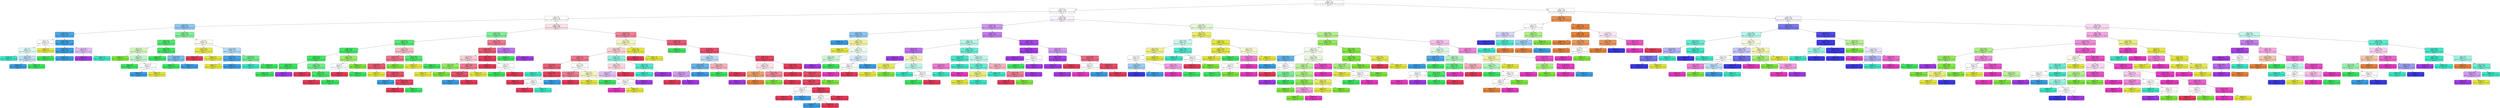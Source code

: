digraph Tree {
node [shape=box, style="filled, rounded", color="black", fontname="helvetica"] ;
edge [fontname="helvetica"] ;
0 [label="43 <= 7.5\nentropy = 3.321\nsamples = 3934\nvalue = [391, 394, 380, 417, 380, 365, 389, 414, 404, 400]\nclass = 3", fillcolor="#ffffff"] ;
1 [label="44 <= 3.5\nentropy = 2.865\nsamples = 2174\nvalue = [5, 266, 254, 407, 118, 356, 1, 302, 67, 398]\nclass = 3", fillcolor="#fefffe"] ;
0 -> 1 [labeldistance=2.5, labelangle=45, headlabel="True"] ;
2 [label="22 <= 4.5\nentropy = 2.21\nsamples = 1192\nvalue = [4, 90, 23, 377, 33, 275, 0, 21, 1, 368]\nclass = 3", fillcolor="#fdfffd"] ;
1 -> 2 ;
3 [label="21 <= 8.5\nentropy = 1.427\nsamples = 387\nvalue = [0, 24, 4, 87, 12, 256, 0, 3, 0, 1]\nclass = 5", fillcolor="#8fc8f0"] ;
2 -> 3 ;
4 [label="6 <= 1.5\nentropy = 0.646\nsamples = 265\nvalue = [0, 8, 0, 5, 10, 239, 0, 3, 0, 0]\nclass = 5", fillcolor="#4da7e8"] ;
3 -> 4 ;
5 [label="64 <= 1.5\nentropy = 1.95\nsamples = 26\nvalue = [0, 8, 0, 4, 8, 6, 0, 0, 0, 0]\nclass = 1", fillcolor="#ffffff"] ;
4 -> 5 ;
6 [label="59 <= 3.5\nentropy = 1.53\nsamples = 18\nvalue = [0, 0, 0, 4, 8, 6, 0, 0, 0, 0]\nclass = 4", fillcolor="#defbf5"] ;
5 -> 6 ;
7 [label="entropy = 0.0\nsamples = 8\nvalue = [0, 0, 0, 0, 8, 0, 0, 0, 0, 0]\nclass = 4", fillcolor="#39e5c5"] ;
6 -> 7 ;
8 [label="46 <= 10.0\nentropy = 0.971\nsamples = 10\nvalue = [0, 0, 0, 4, 0, 6, 0, 0, 0, 0]\nclass = 5", fillcolor="#bddef6"] ;
6 -> 8 ;
9 [label="entropy = 0.0\nsamples = 6\nvalue = [0, 0, 0, 0, 0, 6, 0, 0, 0, 0]\nclass = 5", fillcolor="#399de5"] ;
8 -> 9 ;
10 [label="entropy = 0.0\nsamples = 4\nvalue = [0, 0, 0, 4, 0, 0, 0, 0, 0, 0]\nclass = 3", fillcolor="#39e55e"] ;
8 -> 10 ;
11 [label="entropy = 0.0\nsamples = 8\nvalue = [0, 8, 0, 0, 0, 0, 0, 0, 0, 0]\nclass = 1", fillcolor="#e2e539"] ;
5 -> 11 ;
12 [label="24 <= 0.5\nentropy = 0.206\nsamples = 239\nvalue = [0, 0, 0, 1, 2, 233, 0, 3, 0, 0]\nclass = 5", fillcolor="#3e9fe6"] ;
4 -> 12 ;
13 [label="19 <= 3.5\nentropy = 0.04\nsamples = 234\nvalue = [0, 0, 0, 1, 0, 233, 0, 0, 0, 0]\nclass = 5", fillcolor="#3a9de5"] ;
12 -> 13 ;
14 [label="entropy = 0.0\nsamples = 1\nvalue = [0, 0, 0, 1, 0, 0, 0, 0, 0, 0]\nclass = 3", fillcolor="#39e55e"] ;
13 -> 14 ;
15 [label="entropy = 0.0\nsamples = 233\nvalue = [0, 0, 0, 0, 0, 233, 0, 0, 0, 0]\nclass = 5", fillcolor="#399de5"] ;
13 -> 15 ;
16 [label="47 <= 1.0\nentropy = 0.971\nsamples = 5\nvalue = [0, 0, 0, 0, 2, 0, 0, 3, 0, 0]\nclass = 7", fillcolor="#e0bdf6"] ;
12 -> 16 ;
17 [label="entropy = 0.0\nsamples = 3\nvalue = [0, 0, 0, 0, 0, 0, 0, 3, 0, 0]\nclass = 7", fillcolor="#a339e5"] ;
16 -> 17 ;
18 [label="entropy = 0.0\nsamples = 2\nvalue = [0, 0, 0, 0, 2, 0, 0, 0, 0, 0]\nclass = 4", fillcolor="#39e5c5"] ;
16 -> 18 ;
19 [label="20 <= 13.5\nentropy = 1.482\nsamples = 122\nvalue = [0, 16, 4, 82, 2, 17, 0, 0, 0, 1]\nclass = 3", fillcolor="#84ef9b"] ;
3 -> 19 ;
20 [label="46 <= 6.0\nentropy = 0.64\nsamples = 84\nvalue = [0, 1, 4, 75, 0, 4, 0, 0, 0, 0]\nclass = 3", fillcolor="#4fe870"] ;
19 -> 20 ;
21 [label="28 <= 7.0\nentropy = 1.75\nsamples = 8\nvalue = [0, 1, 4, 2, 0, 1, 0, 0, 0, 0]\nclass = 2", fillcolor="#d3f6bd"] ;
20 -> 21 ;
22 [label="entropy = 0.0\nsamples = 4\nvalue = [0, 0, 4, 0, 0, 0, 0, 0, 0, 0]\nclass = 2", fillcolor="#7be539"] ;
21 -> 22 ;
23 [label="27 <= 2.5\nentropy = 1.5\nsamples = 4\nvalue = [0, 1, 0, 2, 0, 1, 0, 0, 0, 0]\nclass = 3", fillcolor="#bdf6c9"] ;
21 -> 23 ;
24 [label="entropy = 0.0\nsamples = 2\nvalue = [0, 0, 0, 2, 0, 0, 0, 0, 0, 0]\nclass = 3", fillcolor="#39e55e"] ;
23 -> 24 ;
25 [label="29 <= 13.0\nentropy = 1.0\nsamples = 2\nvalue = [0, 1, 0, 0, 0, 1, 0, 0, 0, 0]\nclass = 1", fillcolor="#ffffff"] ;
23 -> 25 ;
26 [label="entropy = 0.0\nsamples = 1\nvalue = [0, 0, 0, 0, 0, 1, 0, 0, 0, 0]\nclass = 5", fillcolor="#399de5"] ;
25 -> 26 ;
27 [label="entropy = 0.0\nsamples = 1\nvalue = [0, 1, 0, 0, 0, 0, 0, 0, 0, 0]\nclass = 1", fillcolor="#e2e539"] ;
25 -> 27 ;
28 [label="19 <= 14.0\nentropy = 0.24\nsamples = 76\nvalue = [0, 0, 0, 73, 0, 3, 0, 0, 0, 0]\nclass = 3", fillcolor="#41e665"] ;
20 -> 28 ;
29 [label="entropy = 0.0\nsamples = 72\nvalue = [0, 0, 0, 72, 0, 0, 0, 0, 0, 0]\nclass = 3", fillcolor="#39e55e"] ;
28 -> 29 ;
30 [label="12 <= 10.5\nentropy = 0.811\nsamples = 4\nvalue = [0, 0, 0, 1, 0, 3, 0, 0, 0, 0]\nclass = 5", fillcolor="#7bbeee"] ;
28 -> 30 ;
31 [label="entropy = 0.0\nsamples = 1\nvalue = [0, 0, 0, 1, 0, 0, 0, 0, 0, 0]\nclass = 3", fillcolor="#39e55e"] ;
30 -> 31 ;
32 [label="entropy = 0.0\nsamples = 3\nvalue = [0, 0, 0, 0, 0, 3, 0, 0, 0, 0]\nclass = 5", fillcolor="#399de5"] ;
30 -> 32 ;
33 [label="6 <= 0.5\nentropy = 1.87\nsamples = 38\nvalue = [0, 15, 0, 7, 2, 13, 0, 0, 0, 1]\nclass = 1", fillcolor="#fdfdef"] ;
19 -> 33 ;
34 [label="54 <= 10.5\nentropy = 0.353\nsamples = 15\nvalue = [0, 14, 0, 0, 0, 0, 0, 0, 0, 1]\nclass = 1", fillcolor="#e4e747"] ;
33 -> 34 ;
35 [label="entropy = 0.0\nsamples = 1\nvalue = [0, 0, 0, 0, 0, 0, 0, 0, 0, 1]\nclass = 9", fillcolor="#e53958"] ;
34 -> 35 ;
36 [label="entropy = 0.0\nsamples = 14\nvalue = [0, 14, 0, 0, 0, 0, 0, 0, 0, 0]\nclass = 1", fillcolor="#e2e539"] ;
34 -> 36 ;
37 [label="13 <= 15.5\nentropy = 1.491\nsamples = 23\nvalue = [0, 1, 0, 7, 2, 13, 0, 0, 0, 0]\nclass = 5", fillcolor="#b5daf5"] ;
33 -> 37 ;
38 [label="59 <= 2.5\nentropy = 0.371\nsamples = 14\nvalue = [0, 1, 0, 0, 0, 13, 0, 0, 0, 0]\nclass = 5", fillcolor="#48a5e7"] ;
37 -> 38 ;
39 [label="entropy = 0.0\nsamples = 1\nvalue = [0, 1, 0, 0, 0, 0, 0, 0, 0, 0]\nclass = 1", fillcolor="#e2e539"] ;
38 -> 39 ;
40 [label="entropy = 0.0\nsamples = 13\nvalue = [0, 0, 0, 0, 0, 13, 0, 0, 0, 0]\nclass = 5", fillcolor="#399de5"] ;
38 -> 40 ;
41 [label="4 <= 6.0\nentropy = 0.764\nsamples = 9\nvalue = [0, 0, 0, 7, 2, 0, 0, 0, 0, 0]\nclass = 3", fillcolor="#72ec8c"] ;
37 -> 41 ;
42 [label="entropy = 0.0\nsamples = 2\nvalue = [0, 0, 0, 0, 2, 0, 0, 0, 0, 0]\nclass = 4", fillcolor="#39e5c5"] ;
41 -> 42 ;
43 [label="entropy = 0.0\nsamples = 7\nvalue = [0, 0, 0, 7, 0, 0, 0, 0, 0, 0]\nclass = 3", fillcolor="#39e55e"] ;
41 -> 43 ;
44 [label="27 <= 5.5\nentropy = 1.908\nsamples = 805\nvalue = [4, 66, 19, 290, 21, 19, 0, 18, 1, 367]\nclass = 9", fillcolor="#fbe1e6"] ;
2 -> 44 ;
45 [label="31 <= 2.5\nentropy = 1.281\nsamples = 382\nvalue = [0, 5, 15, 269, 0, 2, 0, 11, 0, 80]\nclass = 3", fillcolor="#83ef9a"] ;
44 -> 45 ;
46 [label="20 <= 8.5\nentropy = 0.723\nsamples = 303\nvalue = [0, 2, 10, 265, 0, 1, 0, 1, 0, 24]\nclass = 3", fillcolor="#54e974"] ;
45 -> 46 ;
47 [label="64 <= 0.5\nentropy = 0.362\nsamples = 269\nvalue = [0, 0, 7, 255, 0, 0, 0, 1, 0, 6]\nclass = 3", fillcolor="#44e667"] ;
46 -> 47 ;
48 [label="19 <= 10.5\nentropy = 0.173\nsamples = 260\nvalue = [0, 0, 0, 254, 0, 0, 0, 1, 0, 5]\nclass = 3", fillcolor="#3ee662"] ;
47 -> 48 ;
49 [label="34 <= 3.5\nentropy = 0.039\nsamples = 237\nvalue = [0, 0, 0, 236, 0, 0, 0, 1, 0, 0]\nclass = 3", fillcolor="#3ae55f"] ;
48 -> 49 ;
50 [label="entropy = 0.0\nsamples = 236\nvalue = [0, 0, 0, 236, 0, 0, 0, 0, 0, 0]\nclass = 3", fillcolor="#39e55e"] ;
49 -> 50 ;
51 [label="entropy = 0.0\nsamples = 1\nvalue = [0, 0, 0, 0, 0, 0, 0, 1, 0, 0]\nclass = 7", fillcolor="#a339e5"] ;
49 -> 51 ;
52 [label="37 <= 7.5\nentropy = 0.755\nsamples = 23\nvalue = [0, 0, 0, 18, 0, 0, 0, 0, 0, 5]\nclass = 3", fillcolor="#70ec8b"] ;
48 -> 52 ;
53 [label="entropy = 0.0\nsamples = 4\nvalue = [0, 0, 0, 0, 0, 0, 0, 0, 0, 4]\nclass = 9", fillcolor="#e53958"] ;
52 -> 53 ;
54 [label="14 <= 5.5\nentropy = 0.297\nsamples = 19\nvalue = [0, 0, 0, 18, 0, 0, 0, 0, 0, 1]\nclass = 3", fillcolor="#44e667"] ;
52 -> 54 ;
55 [label="entropy = 0.0\nsamples = 1\nvalue = [0, 0, 0, 0, 0, 0, 0, 0, 0, 1]\nclass = 9", fillcolor="#e53958"] ;
54 -> 55 ;
56 [label="entropy = 0.0\nsamples = 18\nvalue = [0, 0, 0, 18, 0, 0, 0, 0, 0, 0]\nclass = 3", fillcolor="#39e55e"] ;
54 -> 56 ;
57 [label="45 <= 5.5\nentropy = 0.986\nsamples = 9\nvalue = [0, 0, 7, 1, 0, 0, 0, 0, 0, 1]\nclass = 2", fillcolor="#9cec6a"] ;
47 -> 57 ;
58 [label="37 <= 9.5\nentropy = 1.0\nsamples = 2\nvalue = [0, 0, 0, 1, 0, 0, 0, 0, 0, 1]\nclass = 3", fillcolor="#ffffff"] ;
57 -> 58 ;
59 [label="entropy = 0.0\nsamples = 1\nvalue = [0, 0, 0, 0, 0, 0, 0, 0, 0, 1]\nclass = 9", fillcolor="#e53958"] ;
58 -> 59 ;
60 [label="entropy = 0.0\nsamples = 1\nvalue = [0, 0, 0, 1, 0, 0, 0, 0, 0, 0]\nclass = 3", fillcolor="#39e55e"] ;
58 -> 60 ;
61 [label="entropy = 0.0\nsamples = 7\nvalue = [0, 0, 7, 0, 0, 0, 0, 0, 0, 0]\nclass = 2", fillcolor="#7be539"] ;
57 -> 61 ;
62 [label="36 <= 0.5\nentropy = 1.704\nsamples = 34\nvalue = [0, 2, 3, 10, 0, 1, 0, 0, 0, 18]\nclass = 9", fillcolor="#f6bdc7"] ;
46 -> 62 ;
63 [label="64 <= 3.0\nentropy = 1.259\nsamples = 24\nvalue = [0, 1, 3, 1, 0, 1, 0, 0, 0, 18]\nclass = 9", fillcolor="#ec7288"] ;
62 -> 63 ;
64 [label="4 <= 5.0\nentropy = 0.818\nsamples = 21\nvalue = [0, 1, 0, 1, 0, 1, 0, 0, 0, 18]\nclass = 9", fillcolor="#e95771"] ;
63 -> 64 ;
65 [label="entropy = 0.0\nsamples = 1\nvalue = [0, 1, 0, 0, 0, 0, 0, 0, 0, 0]\nclass = 1", fillcolor="#e2e539"] ;
64 -> 65 ;
66 [label="29 <= 1.5\nentropy = 0.569\nsamples = 20\nvalue = [0, 0, 0, 1, 0, 1, 0, 0, 0, 18]\nclass = 9", fillcolor="#e84e6a"] ;
64 -> 66 ;
67 [label="entropy = 0.0\nsamples = 1\nvalue = [0, 0, 0, 0, 0, 1, 0, 0, 0, 0]\nclass = 5", fillcolor="#399de5"] ;
66 -> 67 ;
68 [label="43 <= 5.5\nentropy = 0.297\nsamples = 19\nvalue = [0, 0, 0, 1, 0, 0, 0, 0, 0, 18]\nclass = 9", fillcolor="#e64461"] ;
66 -> 68 ;
69 [label="entropy = 0.0\nsamples = 18\nvalue = [0, 0, 0, 0, 0, 0, 0, 0, 0, 18]\nclass = 9", fillcolor="#e53958"] ;
68 -> 69 ;
70 [label="entropy = 0.0\nsamples = 1\nvalue = [0, 0, 0, 1, 0, 0, 0, 0, 0, 0]\nclass = 3", fillcolor="#39e55e"] ;
68 -> 70 ;
71 [label="entropy = 0.0\nsamples = 3\nvalue = [0, 0, 3, 0, 0, 0, 0, 0, 0, 0]\nclass = 2", fillcolor="#7be539"] ;
63 -> 71 ;
72 [label="60 <= 12.0\nentropy = 0.469\nsamples = 10\nvalue = [0, 1, 0, 9, 0, 0, 0, 0, 0, 0]\nclass = 3", fillcolor="#4fe870"] ;
62 -> 72 ;
73 [label="entropy = 0.0\nsamples = 1\nvalue = [0, 1, 0, 0, 0, 0, 0, 0, 0, 0]\nclass = 1", fillcolor="#e2e539"] ;
72 -> 73 ;
74 [label="entropy = 0.0\nsamples = 9\nvalue = [0, 0, 0, 9, 0, 0, 0, 0, 0, 0]\nclass = 3", fillcolor="#39e55e"] ;
72 -> 74 ;
75 [label="37 <= 13.5\nentropy = 1.458\nsamples = 79\nvalue = [0, 3, 5, 4, 0, 1, 0, 10, 0, 56]\nclass = 9", fillcolor="#ee7b90"] ;
45 -> 75 ;
76 [label="28 <= 2.5\nentropy = 0.869\nsamples = 66\nvalue = [0, 3, 5, 1, 0, 1, 0, 0, 0, 56]\nclass = 9", fillcolor="#e95973"] ;
75 -> 76 ;
77 [label="21 <= 8.0\nentropy = 1.713\nsamples = 17\nvalue = [0, 3, 5, 0, 0, 1, 0, 0, 0, 8]\nclass = 9", fillcolor="#f8ced5"] ;
76 -> 77 ;
78 [label="11 <= 7.0\nentropy = 0.65\nsamples = 6\nvalue = [0, 1, 5, 0, 0, 0, 0, 0, 0, 0]\nclass = 2", fillcolor="#95ea61"] ;
77 -> 78 ;
79 [label="entropy = 0.0\nsamples = 1\nvalue = [0, 1, 0, 0, 0, 0, 0, 0, 0, 0]\nclass = 1", fillcolor="#e2e539"] ;
78 -> 79 ;
80 [label="entropy = 0.0\nsamples = 5\nvalue = [0, 0, 5, 0, 0, 0, 0, 0, 0, 0]\nclass = 2", fillcolor="#7be539"] ;
78 -> 80 ;
81 [label="26 <= 0.5\nentropy = 1.096\nsamples = 11\nvalue = [0, 2, 0, 0, 0, 1, 0, 0, 0, 8]\nclass = 9", fillcolor="#ee7b90"] ;
77 -> 81 ;
82 [label="46 <= 3.0\nentropy = 0.503\nsamples = 9\nvalue = [0, 0, 0, 0, 0, 1, 0, 0, 0, 8]\nclass = 9", fillcolor="#e8526d"] ;
81 -> 82 ;
83 [label="entropy = 0.0\nsamples = 1\nvalue = [0, 0, 0, 0, 0, 1, 0, 0, 0, 0]\nclass = 5", fillcolor="#399de5"] ;
82 -> 83 ;
84 [label="entropy = 0.0\nsamples = 8\nvalue = [0, 0, 0, 0, 0, 0, 0, 0, 0, 8]\nclass = 9", fillcolor="#e53958"] ;
82 -> 84 ;
85 [label="entropy = 0.0\nsamples = 2\nvalue = [0, 2, 0, 0, 0, 0, 0, 0, 0, 0]\nclass = 1", fillcolor="#e2e539"] ;
81 -> 85 ;
86 [label="50 <= 6.5\nentropy = 0.144\nsamples = 49\nvalue = [0, 0, 0, 1, 0, 0, 0, 0, 0, 48]\nclass = 9", fillcolor="#e63d5b"] ;
76 -> 86 ;
87 [label="entropy = 0.0\nsamples = 47\nvalue = [0, 0, 0, 0, 0, 0, 0, 0, 0, 47]\nclass = 9", fillcolor="#e53958"] ;
86 -> 87 ;
88 [label="46 <= 9.5\nentropy = 1.0\nsamples = 2\nvalue = [0, 0, 0, 1, 0, 0, 0, 0, 0, 1]\nclass = 3", fillcolor="#ffffff"] ;
86 -> 88 ;
89 [label="entropy = 0.0\nsamples = 1\nvalue = [0, 0, 0, 1, 0, 0, 0, 0, 0, 0]\nclass = 3", fillcolor="#39e55e"] ;
88 -> 89 ;
90 [label="entropy = 0.0\nsamples = 1\nvalue = [0, 0, 0, 0, 0, 0, 0, 0, 0, 1]\nclass = 9", fillcolor="#e53958"] ;
88 -> 90 ;
91 [label="6 <= 9.5\nentropy = 0.779\nsamples = 13\nvalue = [0, 0, 0, 3, 0, 0, 0, 10, 0, 0]\nclass = 7", fillcolor="#bf74ed"] ;
75 -> 91 ;
92 [label="entropy = 0.0\nsamples = 3\nvalue = [0, 0, 0, 3, 0, 0, 0, 0, 0, 0]\nclass = 3", fillcolor="#39e55e"] ;
91 -> 92 ;
93 [label="entropy = 0.0\nsamples = 10\nvalue = [0, 0, 0, 0, 0, 0, 0, 10, 0, 0]\nclass = 7", fillcolor="#a339e5"] ;
91 -> 93 ;
94 [label="11 <= 7.5\nentropy = 1.645\nsamples = 423\nvalue = [4, 61, 4, 21, 21, 17, 0, 7, 1, 287]\nclass = 9", fillcolor="#ef8397"] ;
44 -> 94 ;
95 [label="21 <= 14.5\nentropy = 1.817\nsamples = 123\nvalue = [0, 61, 0, 2, 21, 1, 0, 4, 1, 33]\nclass = 1", fillcolor="#f6f7c1"] ;
94 -> 95 ;
96 [label="45 <= 10.5\nentropy = 1.865\nsamples = 65\nvalue = [0, 4, 0, 2, 21, 1, 0, 4, 1, 32]\nclass = 9", fillcolor="#f8ced5"] ;
95 -> 96 ;
97 [label="55 <= 1.5\nentropy = 1.341\nsamples = 40\nvalue = [0, 3, 0, 2, 5, 1, 0, 0, 0, 29]\nclass = 9", fillcolor="#ed778c"] ;
96 -> 97 ;
98 [label="6 <= 6.0\nentropy = 0.637\nsamples = 31\nvalue = [0, 0, 0, 0, 5, 0, 0, 0, 0, 26]\nclass = 9", fillcolor="#ea5f78"] ;
97 -> 98 ;
99 [label="entropy = 0.0\nsamples = 4\nvalue = [0, 0, 0, 0, 4, 0, 0, 0, 0, 0]\nclass = 4", fillcolor="#39e5c5"] ;
98 -> 99 ;
100 [label="54 <= 13.0\nentropy = 0.229\nsamples = 27\nvalue = [0, 0, 0, 0, 1, 0, 0, 0, 0, 26]\nclass = 9", fillcolor="#e6415e"] ;
98 -> 100 ;
101 [label="entropy = 0.0\nsamples = 25\nvalue = [0, 0, 0, 0, 0, 0, 0, 0, 0, 25]\nclass = 9", fillcolor="#e53958"] ;
100 -> 101 ;
102 [label="45 <= 3.5\nentropy = 1.0\nsamples = 2\nvalue = [0, 0, 0, 0, 1, 0, 0, 0, 0, 1]\nclass = 4", fillcolor="#ffffff"] ;
100 -> 102 ;
103 [label="entropy = 0.0\nsamples = 1\nvalue = [0, 0, 0, 0, 0, 0, 0, 0, 0, 1]\nclass = 9", fillcolor="#e53958"] ;
102 -> 103 ;
104 [label="entropy = 0.0\nsamples = 1\nvalue = [0, 0, 0, 0, 1, 0, 0, 0, 0, 0]\nclass = 4", fillcolor="#39e5c5"] ;
102 -> 104 ;
105 [label="14 <= 14.0\nentropy = 1.891\nsamples = 9\nvalue = [0, 3, 0, 2, 0, 1, 0, 0, 0, 3]\nclass = 1", fillcolor="#ffffff"] ;
97 -> 105 ;
106 [label="36 <= 2.5\nentropy = 0.811\nsamples = 4\nvalue = [0, 0, 0, 0, 0, 1, 0, 0, 0, 3]\nclass = 9", fillcolor="#ee7b90"] ;
105 -> 106 ;
107 [label="entropy = 0.0\nsamples = 1\nvalue = [0, 0, 0, 0, 0, 1, 0, 0, 0, 0]\nclass = 5", fillcolor="#399de5"] ;
106 -> 107 ;
108 [label="entropy = 0.0\nsamples = 3\nvalue = [0, 0, 0, 0, 0, 0, 0, 0, 0, 3]\nclass = 9", fillcolor="#e53958"] ;
106 -> 108 ;
109 [label="61 <= 9.5\nentropy = 0.971\nsamples = 5\nvalue = [0, 3, 0, 2, 0, 0, 0, 0, 0, 0]\nclass = 1", fillcolor="#f5f6bd"] ;
105 -> 109 ;
110 [label="entropy = 0.0\nsamples = 3\nvalue = [0, 3, 0, 0, 0, 0, 0, 0, 0, 0]\nclass = 1", fillcolor="#e2e539"] ;
109 -> 110 ;
111 [label="entropy = 0.0\nsamples = 2\nvalue = [0, 0, 0, 2, 0, 0, 0, 0, 0, 0]\nclass = 3", fillcolor="#39e55e"] ;
109 -> 111 ;
112 [label="31 <= 3.5\nentropy = 1.574\nsamples = 25\nvalue = [0, 1, 0, 0, 16, 0, 0, 4, 1, 3]\nclass = 4", fillcolor="#8ef0de"] ;
96 -> 112 ;
113 [label="29 <= 10.5\nentropy = 1.842\nsamples = 7\nvalue = [0, 1, 0, 0, 0, 0, 0, 2, 1, 3]\nclass = 9", fillcolor="#fad7de"] ;
112 -> 113 ;
114 [label="34 <= 2.0\nentropy = 1.5\nsamples = 4\nvalue = [0, 1, 0, 0, 0, 0, 0, 2, 1, 0]\nclass = 7", fillcolor="#e0bdf6"] ;
113 -> 114 ;
115 [label="14 <= 13.0\nentropy = 1.0\nsamples = 2\nvalue = [0, 1, 0, 0, 0, 0, 0, 0, 1, 0]\nclass = 1", fillcolor="#ffffff"] ;
114 -> 115 ;
116 [label="entropy = 0.0\nsamples = 1\nvalue = [0, 0, 0, 0, 0, 0, 0, 0, 1, 0]\nclass = 8", fillcolor="#e539c0"] ;
115 -> 116 ;
117 [label="entropy = 0.0\nsamples = 1\nvalue = [0, 1, 0, 0, 0, 0, 0, 0, 0, 0]\nclass = 1", fillcolor="#e2e539"] ;
115 -> 117 ;
118 [label="entropy = 0.0\nsamples = 2\nvalue = [0, 0, 0, 0, 0, 0, 0, 2, 0, 0]\nclass = 7", fillcolor="#a339e5"] ;
114 -> 118 ;
119 [label="entropy = 0.0\nsamples = 3\nvalue = [0, 0, 0, 0, 0, 0, 0, 0, 0, 3]\nclass = 9", fillcolor="#e53958"] ;
113 -> 119 ;
120 [label="52 <= 7.5\nentropy = 0.503\nsamples = 18\nvalue = [0, 0, 0, 0, 16, 0, 0, 2, 0, 0]\nclass = 4", fillcolor="#52e8cc"] ;
112 -> 120 ;
121 [label="entropy = 0.0\nsamples = 16\nvalue = [0, 0, 0, 0, 16, 0, 0, 0, 0, 0]\nclass = 4", fillcolor="#39e5c5"] ;
120 -> 121 ;
122 [label="entropy = 0.0\nsamples = 2\nvalue = [0, 0, 0, 0, 0, 0, 0, 2, 0, 0]\nclass = 7", fillcolor="#a339e5"] ;
120 -> 122 ;
123 [label="62 <= 2.0\nentropy = 0.126\nsamples = 58\nvalue = [0, 57, 0, 0, 0, 0, 0, 0, 0, 1]\nclass = 1", fillcolor="#e3e53c"] ;
95 -> 123 ;
124 [label="entropy = 0.0\nsamples = 1\nvalue = [0, 0, 0, 0, 0, 0, 0, 0, 0, 1]\nclass = 9", fillcolor="#e53958"] ;
123 -> 124 ;
125 [label="entropy = 0.0\nsamples = 57\nvalue = [0, 57, 0, 0, 0, 0, 0, 0, 0, 0]\nclass = 1", fillcolor="#e2e539"] ;
123 -> 125 ;
126 [label="19 <= 3.5\nentropy = 0.914\nsamples = 300\nvalue = [4, 0, 4, 19, 0, 16, 0, 3, 0, 254]\nclass = 9", fillcolor="#e95973"] ;
94 -> 126 ;
127 [label="entropy = 0.0\nsamples = 16\nvalue = [0, 0, 0, 16, 0, 0, 0, 0, 0, 0]\nclass = 3", fillcolor="#39e55e"] ;
126 -> 127 ;
128 [label="22 <= 8.5\nentropy = 0.69\nsamples = 284\nvalue = [4, 0, 4, 3, 0, 16, 0, 3, 0, 254]\nclass = 9", fillcolor="#e84f6b"] ;
126 -> 128 ;
129 [label="55 <= 5.5\nentropy = 1.685\nsamples = 23\nvalue = [0, 0, 0, 3, 0, 12, 0, 2, 0, 6]\nclass = 5", fillcolor="#b9dcf6"] ;
128 -> 129 ;
130 [label="21 <= 0.5\nentropy = 0.906\nsamples = 15\nvalue = [0, 0, 0, 0, 0, 12, 0, 2, 0, 1]\nclass = 5", fillcolor="#67b4eb"] ;
129 -> 130 ;
131 [label="8 <= 2.5\nentropy = 0.918\nsamples = 3\nvalue = [0, 0, 0, 0, 0, 0, 0, 2, 0, 1]\nclass = 7", fillcolor="#d19cf2"] ;
130 -> 131 ;
132 [label="entropy = 0.0\nsamples = 1\nvalue = [0, 0, 0, 0, 0, 0, 0, 0, 0, 1]\nclass = 9", fillcolor="#e53958"] ;
131 -> 132 ;
133 [label="entropy = 0.0\nsamples = 2\nvalue = [0, 0, 0, 0, 0, 0, 0, 2, 0, 0]\nclass = 7", fillcolor="#a339e5"] ;
131 -> 133 ;
134 [label="entropy = 0.0\nsamples = 12\nvalue = [0, 0, 0, 0, 0, 12, 0, 0, 0, 0]\nclass = 5", fillcolor="#399de5"] ;
130 -> 134 ;
135 [label="30 <= 6.5\nentropy = 0.954\nsamples = 8\nvalue = [0, 0, 0, 3, 0, 0, 0, 0, 0, 5]\nclass = 9", fillcolor="#f5b0bc"] ;
129 -> 135 ;
136 [label="entropy = 0.0\nsamples = 3\nvalue = [0, 0, 0, 3, 0, 0, 0, 0, 0, 0]\nclass = 3", fillcolor="#39e55e"] ;
135 -> 136 ;
137 [label="entropy = 0.0\nsamples = 5\nvalue = [0, 0, 0, 0, 0, 0, 0, 0, 0, 5]\nclass = 9", fillcolor="#e53958"] ;
135 -> 137 ;
138 [label="28 <= 0.5\nentropy = 0.378\nsamples = 261\nvalue = [4, 0, 4, 0, 0, 4, 0, 1, 0, 248]\nclass = 9", fillcolor="#e64360"] ;
128 -> 138 ;
139 [label="62 <= 6.5\nentropy = 1.784\nsamples = 12\nvalue = [4, 0, 2, 0, 0, 0, 0, 1, 0, 5]\nclass = 9", fillcolor="#fce6ea"] ;
138 -> 139 ;
140 [label="35 <= 3.5\nentropy = 0.722\nsamples = 5\nvalue = [4, 0, 0, 0, 0, 0, 0, 1, 0, 0]\nclass = 0", fillcolor="#eca06a"] ;
139 -> 140 ;
141 [label="entropy = 0.0\nsamples = 1\nvalue = [0, 0, 0, 0, 0, 0, 0, 1, 0, 0]\nclass = 7", fillcolor="#a339e5"] ;
140 -> 141 ;
142 [label="entropy = 0.0\nsamples = 4\nvalue = [4, 0, 0, 0, 0, 0, 0, 0, 0, 0]\nclass = 0", fillcolor="#e58139"] ;
140 -> 142 ;
143 [label="36 <= 6.0\nentropy = 0.863\nsamples = 7\nvalue = [0, 0, 2, 0, 0, 0, 0, 0, 0, 5]\nclass = 9", fillcolor="#ef889b"] ;
139 -> 143 ;
144 [label="entropy = 0.0\nsamples = 2\nvalue = [0, 0, 2, 0, 0, 0, 0, 0, 0, 0]\nclass = 2", fillcolor="#7be539"] ;
143 -> 144 ;
145 [label="entropy = 0.0\nsamples = 5\nvalue = [0, 0, 0, 0, 0, 0, 0, 0, 0, 5]\nclass = 9", fillcolor="#e53958"] ;
143 -> 145 ;
146 [label="53 <= 11.5\nentropy = 0.186\nsamples = 249\nvalue = [0, 0, 2, 0, 0, 4, 0, 0, 0, 243]\nclass = 9", fillcolor="#e63e5c"] ;
138 -> 146 ;
147 [label="entropy = 0.0\nsamples = 182\nvalue = [0, 0, 0, 0, 0, 0, 0, 0, 0, 182]\nclass = 9", fillcolor="#e53958"] ;
146 -> 147 ;
148 [label="62 <= 11.5\nentropy = 0.517\nsamples = 67\nvalue = [0, 0, 2, 0, 0, 4, 0, 0, 0, 61]\nclass = 9", fillcolor="#e74c68"] ;
146 -> 148 ;
149 [label="22 <= 11.5\nentropy = 0.334\nsamples = 65\nvalue = [0, 0, 0, 0, 0, 4, 0, 0, 0, 61]\nclass = 9", fillcolor="#e74663"] ;
148 -> 149 ;
150 [label="21 <= 4.0\nentropy = 1.0\nsamples = 6\nvalue = [0, 0, 0, 0, 0, 3, 0, 0, 0, 3]\nclass = 5", fillcolor="#ffffff"] ;
149 -> 150 ;
151 [label="entropy = 0.0\nsamples = 3\nvalue = [0, 0, 0, 0, 0, 0, 0, 0, 0, 3]\nclass = 9", fillcolor="#e53958"] ;
150 -> 151 ;
152 [label="entropy = 0.0\nsamples = 3\nvalue = [0, 0, 0, 0, 0, 3, 0, 0, 0, 0]\nclass = 5", fillcolor="#399de5"] ;
150 -> 152 ;
153 [label="29 <= 5.5\nentropy = 0.124\nsamples = 59\nvalue = [0, 0, 0, 0, 0, 1, 0, 0, 0, 58]\nclass = 9", fillcolor="#e53c5b"] ;
149 -> 153 ;
154 [label="53 <= 15.5\nentropy = 1.0\nsamples = 2\nvalue = [0, 0, 0, 0, 0, 1, 0, 0, 0, 1]\nclass = 5", fillcolor="#ffffff"] ;
153 -> 154 ;
155 [label="entropy = 0.0\nsamples = 1\nvalue = [0, 0, 0, 0, 0, 1, 0, 0, 0, 0]\nclass = 5", fillcolor="#399de5"] ;
154 -> 155 ;
156 [label="entropy = 0.0\nsamples = 1\nvalue = [0, 0, 0, 0, 0, 0, 0, 0, 0, 1]\nclass = 9", fillcolor="#e53958"] ;
154 -> 156 ;
157 [label="entropy = 0.0\nsamples = 57\nvalue = [0, 0, 0, 0, 0, 0, 0, 0, 0, 57]\nclass = 9", fillcolor="#e53958"] ;
153 -> 157 ;
158 [label="entropy = 0.0\nsamples = 2\nvalue = [0, 0, 2, 0, 0, 0, 0, 0, 0, 0]\nclass = 2", fillcolor="#7be539"] ;
148 -> 158 ;
159 [label="62 <= 0.5\nentropy = 2.644\nsamples = 982\nvalue = [1, 176, 231, 30, 85, 81, 1, 281, 66, 30]\nclass = 7", fillcolor="#f9f2fd"] ;
1 -> 159 ;
160 [label="30 <= 2.5\nentropy = 1.864\nsamples = 467\nvalue = [0, 26, 3, 6, 67, 59, 0, 279, 6, 21]\nclass = 7", fillcolor="#ce96f1"] ;
159 -> 160 ;
161 [label="21 <= 4.0\nentropy = 1.482\nsamples = 87\nvalue = [0, 18, 0, 4, 0, 58, 0, 3, 2, 2]\nclass = 5", fillcolor="#8cc6f0"] ;
160 -> 161 ;
162 [label="entropy = 0.0\nsamples = 55\nvalue = [0, 0, 0, 0, 0, 55, 0, 0, 0, 0]\nclass = 5", fillcolor="#399de5"] ;
161 -> 162 ;
163 [label="59 <= 3.5\nentropy = 1.982\nsamples = 32\nvalue = [0, 18, 0, 4, 0, 3, 0, 3, 2, 2]\nclass = 1", fillcolor="#f0f29c"] ;
161 -> 163 ;
164 [label="entropy = 0.0\nsamples = 18\nvalue = [0, 18, 0, 0, 0, 0, 0, 0, 0, 0]\nclass = 1", fillcolor="#e2e539"] ;
163 -> 164 ;
165 [label="12 <= 9.5\nentropy = 2.271\nsamples = 14\nvalue = [0, 0, 0, 4, 0, 3, 0, 3, 2, 2]\nclass = 3", fillcolor="#edfdf0"] ;
163 -> 165 ;
166 [label="61 <= 0.5\nentropy = 0.985\nsamples = 7\nvalue = [0, 0, 0, 4, 0, 0, 0, 3, 0, 0]\nclass = 3", fillcolor="#cef8d7"] ;
165 -> 166 ;
167 [label="entropy = 0.0\nsamples = 3\nvalue = [0, 0, 0, 0, 0, 0, 0, 3, 0, 0]\nclass = 7", fillcolor="#a339e5"] ;
166 -> 167 ;
168 [label="entropy = 0.0\nsamples = 4\nvalue = [0, 0, 0, 4, 0, 0, 0, 0, 0, 0]\nclass = 3", fillcolor="#39e55e"] ;
166 -> 168 ;
169 [label="3 <= 12.0\nentropy = 1.557\nsamples = 7\nvalue = [0, 0, 0, 0, 0, 3, 0, 0, 2, 2]\nclass = 5", fillcolor="#d7ebfa"] ;
165 -> 169 ;
170 [label="10 <= 7.5\nentropy = 1.0\nsamples = 4\nvalue = [0, 0, 0, 0, 0, 0, 0, 0, 2, 2]\nclass = 8", fillcolor="#ffffff"] ;
169 -> 170 ;
171 [label="entropy = 0.0\nsamples = 2\nvalue = [0, 0, 0, 0, 0, 0, 0, 0, 2, 0]\nclass = 8", fillcolor="#e539c0"] ;
170 -> 171 ;
172 [label="entropy = 0.0\nsamples = 2\nvalue = [0, 0, 0, 0, 0, 0, 0, 0, 0, 2]\nclass = 9", fillcolor="#e53958"] ;
170 -> 172 ;
173 [label="entropy = 0.0\nsamples = 3\nvalue = [0, 0, 0, 0, 0, 3, 0, 0, 0, 0]\nclass = 5", fillcolor="#399de5"] ;
169 -> 173 ;
174 [label="6 <= 6.5\nentropy = 1.297\nsamples = 380\nvalue = [0, 8, 3, 2, 67, 1, 0, 276, 4, 19]\nclass = 7", fillcolor="#c27bee"] ;
160 -> 174 ;
175 [label="19 <= 7.5\nentropy = 1.8\nsamples = 123\nvalue = [0, 8, 3, 1, 67, 0, 0, 34, 3, 7]\nclass = 4", fillcolor="#b6f5e9"] ;
174 -> 175 ;
176 [label="53 <= 11.5\nentropy = 1.28\nsamples = 41\nvalue = [0, 5, 1, 1, 2, 0, 0, 31, 0, 1]\nclass = 7", fillcolor="#bd70ec"] ;
175 -> 176 ;
177 [label="entropy = 0.0\nsamples = 31\nvalue = [0, 0, 0, 0, 0, 0, 0, 31, 0, 0]\nclass = 7", fillcolor="#a339e5"] ;
176 -> 177 ;
178 [label="5 <= 11.5\nentropy = 1.961\nsamples = 10\nvalue = [0, 5, 1, 1, 2, 0, 0, 0, 0, 1]\nclass = 1", fillcolor="#f4f5b5"] ;
176 -> 178 ;
179 [label="18 <= 0.5\nentropy = 0.65\nsamples = 6\nvalue = [0, 5, 1, 0, 0, 0, 0, 0, 0, 0]\nclass = 1", fillcolor="#e8ea61"] ;
178 -> 179 ;
180 [label="entropy = 0.0\nsamples = 5\nvalue = [0, 5, 0, 0, 0, 0, 0, 0, 0, 0]\nclass = 1", fillcolor="#e2e539"] ;
179 -> 180 ;
181 [label="entropy = 0.0\nsamples = 1\nvalue = [0, 0, 1, 0, 0, 0, 0, 0, 0, 0]\nclass = 2", fillcolor="#7be539"] ;
179 -> 181 ;
182 [label="12 <= 13.5\nentropy = 1.5\nsamples = 4\nvalue = [0, 0, 0, 1, 2, 0, 0, 0, 0, 1]\nclass = 4", fillcolor="#bdf6ec"] ;
178 -> 182 ;
183 [label="entropy = 0.0\nsamples = 2\nvalue = [0, 0, 0, 0, 2, 0, 0, 0, 0, 0]\nclass = 4", fillcolor="#39e5c5"] ;
182 -> 183 ;
184 [label="46 <= 10.0\nentropy = 1.0\nsamples = 2\nvalue = [0, 0, 0, 1, 0, 0, 0, 0, 0, 1]\nclass = 3", fillcolor="#ffffff"] ;
182 -> 184 ;
185 [label="entropy = 0.0\nsamples = 1\nvalue = [0, 0, 0, 1, 0, 0, 0, 0, 0, 0]\nclass = 3", fillcolor="#39e55e"] ;
184 -> 185 ;
186 [label="entropy = 0.0\nsamples = 1\nvalue = [0, 0, 0, 0, 0, 0, 0, 0, 0, 1]\nclass = 9", fillcolor="#e53958"] ;
184 -> 186 ;
187 [label="13 <= 6.5\nentropy = 1.196\nsamples = 82\nvalue = [0, 3, 2, 0, 65, 0, 0, 3, 3, 6]\nclass = 4", fillcolor="#65ebd2"] ;
175 -> 187 ;
188 [label="37 <= 11.5\nentropy = 0.305\nsamples = 55\nvalue = [0, 0, 0, 0, 52, 0, 0, 0, 3, 0]\nclass = 4", fillcolor="#44e6c8"] ;
187 -> 188 ;
189 [label="3 <= 1.0\nentropy = 0.811\nsamples = 4\nvalue = [0, 0, 0, 0, 1, 0, 0, 0, 3, 0]\nclass = 8", fillcolor="#ee7bd5"] ;
188 -> 189 ;
190 [label="entropy = 0.0\nsamples = 1\nvalue = [0, 0, 0, 0, 1, 0, 0, 0, 0, 0]\nclass = 4", fillcolor="#39e5c5"] ;
189 -> 190 ;
191 [label="entropy = 0.0\nsamples = 3\nvalue = [0, 0, 0, 0, 0, 0, 0, 0, 3, 0]\nclass = 8", fillcolor="#e539c0"] ;
189 -> 191 ;
192 [label="entropy = 0.0\nsamples = 51\nvalue = [0, 0, 0, 0, 51, 0, 0, 0, 0, 0]\nclass = 4", fillcolor="#39e5c5"] ;
188 -> 192 ;
193 [label="59 <= 0.5\nentropy = 1.972\nsamples = 27\nvalue = [0, 3, 2, 0, 13, 0, 0, 3, 0, 6]\nclass = 4", fillcolor="#bdf6ec"] ;
187 -> 193 ;
194 [label="39 <= 0.5\nentropy = 0.696\nsamples = 16\nvalue = [0, 3, 0, 0, 13, 0, 0, 0, 0, 0]\nclass = 4", fillcolor="#67ebd2"] ;
193 -> 194 ;
195 [label="10 <= 0.5\nentropy = 0.811\nsamples = 4\nvalue = [0, 3, 0, 0, 1, 0, 0, 0, 0, 0]\nclass = 1", fillcolor="#ecee7b"] ;
194 -> 195 ;
196 [label="entropy = 0.0\nsamples = 3\nvalue = [0, 3, 0, 0, 0, 0, 0, 0, 0, 0]\nclass = 1", fillcolor="#e2e539"] ;
195 -> 196 ;
197 [label="entropy = 0.0\nsamples = 1\nvalue = [0, 0, 0, 0, 1, 0, 0, 0, 0, 0]\nclass = 4", fillcolor="#39e5c5"] ;
195 -> 197 ;
198 [label="entropy = 0.0\nsamples = 12\nvalue = [0, 0, 0, 0, 12, 0, 0, 0, 0, 0]\nclass = 4", fillcolor="#39e5c5"] ;
194 -> 198 ;
199 [label="39 <= 3.0\nentropy = 1.435\nsamples = 11\nvalue = [0, 0, 2, 0, 0, 0, 0, 3, 0, 6]\nclass = 9", fillcolor="#f5b5c0"] ;
193 -> 199 ;
200 [label="64 <= 2.0\nentropy = 0.811\nsamples = 8\nvalue = [0, 0, 2, 0, 0, 0, 0, 0, 0, 6]\nclass = 9", fillcolor="#ee7b90"] ;
199 -> 200 ;
201 [label="entropy = 0.0\nsamples = 6\nvalue = [0, 0, 0, 0, 0, 0, 0, 0, 0, 6]\nclass = 9", fillcolor="#e53958"] ;
200 -> 201 ;
202 [label="entropy = 0.0\nsamples = 2\nvalue = [0, 0, 2, 0, 0, 0, 0, 0, 0, 0]\nclass = 2", fillcolor="#7be539"] ;
200 -> 202 ;
203 [label="entropy = 0.0\nsamples = 3\nvalue = [0, 0, 0, 0, 0, 0, 0, 3, 0, 0]\nclass = 7", fillcolor="#a339e5"] ;
199 -> 203 ;
204 [label="19 <= 9.5\nentropy = 0.382\nsamples = 257\nvalue = [0, 0, 0, 1, 0, 1, 0, 242, 1, 12]\nclass = 7", fillcolor="#a945e7"] ;
174 -> 204 ;
205 [label="61 <= 11.5\nentropy = 0.043\nsamples = 216\nvalue = [0, 0, 0, 1, 0, 0, 0, 215, 0, 0]\nclass = 7", fillcolor="#a33ae5"] ;
204 -> 205 ;
206 [label="entropy = 0.0\nsamples = 214\nvalue = [0, 0, 0, 0, 0, 0, 0, 214, 0, 0]\nclass = 7", fillcolor="#a339e5"] ;
205 -> 206 ;
207 [label="31 <= 4.5\nentropy = 1.0\nsamples = 2\nvalue = [0, 0, 0, 1, 0, 0, 0, 1, 0, 0]\nclass = 3", fillcolor="#ffffff"] ;
205 -> 207 ;
208 [label="entropy = 0.0\nsamples = 1\nvalue = [0, 0, 0, 1, 0, 0, 0, 0, 0, 0]\nclass = 3", fillcolor="#39e55e"] ;
207 -> 208 ;
209 [label="entropy = 0.0\nsamples = 1\nvalue = [0, 0, 0, 0, 0, 0, 0, 1, 0, 0]\nclass = 7", fillcolor="#a339e5"] ;
207 -> 209 ;
210 [label="28 <= 8.5\nentropy = 1.177\nsamples = 41\nvalue = [0, 0, 0, 0, 0, 1, 0, 27, 1, 12]\nclass = 7", fillcolor="#cf99f2"] ;
204 -> 210 ;
211 [label="21 <= 15.5\nentropy = 0.229\nsamples = 27\nvalue = [0, 0, 0, 0, 0, 0, 0, 26, 0, 1]\nclass = 7", fillcolor="#a741e6"] ;
210 -> 211 ;
212 [label="entropy = 0.0\nsamples = 26\nvalue = [0, 0, 0, 0, 0, 0, 0, 26, 0, 0]\nclass = 7", fillcolor="#a339e5"] ;
211 -> 212 ;
213 [label="entropy = 0.0\nsamples = 1\nvalue = [0, 0, 0, 0, 0, 0, 0, 0, 0, 1]\nclass = 9", fillcolor="#e53958"] ;
211 -> 213 ;
214 [label="37 <= 12.0\nentropy = 1.089\nsamples = 14\nvalue = [0, 0, 0, 0, 0, 1, 0, 1, 1, 11]\nclass = 9", fillcolor="#eb677f"] ;
210 -> 214 ;
215 [label="28 <= 12.5\nentropy = 1.0\nsamples = 2\nvalue = [0, 0, 0, 0, 0, 0, 0, 1, 1, 0]\nclass = 7", fillcolor="#ffffff"] ;
214 -> 215 ;
216 [label="entropy = 0.0\nsamples = 1\nvalue = [0, 0, 0, 0, 0, 0, 0, 1, 0, 0]\nclass = 7", fillcolor="#a339e5"] ;
215 -> 216 ;
217 [label="entropy = 0.0\nsamples = 1\nvalue = [0, 0, 0, 0, 0, 0, 0, 0, 1, 0]\nclass = 8", fillcolor="#e539c0"] ;
215 -> 217 ;
218 [label="23 <= 1.5\nentropy = 0.414\nsamples = 12\nvalue = [0, 0, 0, 0, 0, 1, 0, 0, 0, 11]\nclass = 9", fillcolor="#e74b67"] ;
214 -> 218 ;
219 [label="entropy = 0.0\nsamples = 1\nvalue = [0, 0, 0, 0, 0, 1, 0, 0, 0, 0]\nclass = 5", fillcolor="#399de5"] ;
218 -> 219 ;
220 [label="entropy = 0.0\nsamples = 11\nvalue = [0, 0, 0, 0, 0, 0, 0, 0, 0, 11]\nclass = 9", fillcolor="#e53958"] ;
218 -> 220 ;
221 [label="11 <= 9.5\nentropy = 2.138\nsamples = 515\nvalue = [1, 150, 228, 24, 18, 22, 1, 2, 60, 9]\nclass = 2", fillcolor="#e3f9d5"] ;
159 -> 221 ;
222 [label="29 <= 11.5\nentropy = 1.17\nsamples = 162\nvalue = [0, 128, 2, 3, 18, 2, 1, 0, 7, 1]\nclass = 1", fillcolor="#e9eb68"] ;
221 -> 222 ;
223 [label="38 <= 12.0\nentropy = 2.044\nsamples = 37\nvalue = [0, 11, 1, 1, 18, 2, 1, 0, 2, 1]\nclass = 4", fillcolor="#caf8ef"] ;
222 -> 223 ;
224 [label="28 <= 15.5\nentropy = 1.614\nsamples = 17\nvalue = [0, 11, 0, 1, 0, 2, 1, 0, 2, 0]\nclass = 1", fillcolor="#eeef88"] ;
223 -> 224 ;
225 [label="30 <= 5.5\nentropy = 1.918\nsamples = 6\nvalue = [0, 0, 0, 1, 0, 2, 1, 0, 2, 0]\nclass = 5", fillcolor="#ffffff"] ;
224 -> 225 ;
226 [label="6 <= 6.5\nentropy = 0.918\nsamples = 3\nvalue = [0, 0, 0, 0, 0, 2, 1, 0, 0, 0]\nclass = 5", fillcolor="#9ccef2"] ;
225 -> 226 ;
227 [label="entropy = 0.0\nsamples = 1\nvalue = [0, 0, 0, 0, 0, 0, 1, 0, 0, 0]\nclass = 6", fillcolor="#3c39e5"] ;
226 -> 227 ;
228 [label="entropy = 0.0\nsamples = 2\nvalue = [0, 0, 0, 0, 0, 2, 0, 0, 0, 0]\nclass = 5", fillcolor="#399de5"] ;
226 -> 228 ;
229 [label="59 <= 3.5\nentropy = 0.918\nsamples = 3\nvalue = [0, 0, 0, 1, 0, 0, 0, 0, 2, 0]\nclass = 8", fillcolor="#f29ce0"] ;
225 -> 229 ;
230 [label="entropy = 0.0\nsamples = 2\nvalue = [0, 0, 0, 0, 0, 0, 0, 0, 2, 0]\nclass = 8", fillcolor="#e539c0"] ;
229 -> 230 ;
231 [label="entropy = 0.0\nsamples = 1\nvalue = [0, 0, 0, 1, 0, 0, 0, 0, 0, 0]\nclass = 3", fillcolor="#39e55e"] ;
229 -> 231 ;
232 [label="entropy = 0.0\nsamples = 11\nvalue = [0, 11, 0, 0, 0, 0, 0, 0, 0, 0]\nclass = 1", fillcolor="#e2e539"] ;
224 -> 232 ;
233 [label="14 <= 11.5\nentropy = 0.569\nsamples = 20\nvalue = [0, 0, 1, 0, 18, 0, 0, 0, 0, 1]\nclass = 4", fillcolor="#4ee8cb"] ;
223 -> 233 ;
234 [label="entropy = 0.0\nsamples = 18\nvalue = [0, 0, 0, 0, 18, 0, 0, 0, 0, 0]\nclass = 4", fillcolor="#39e5c5"] ;
233 -> 234 ;
235 [label="51 <= 5.5\nentropy = 1.0\nsamples = 2\nvalue = [0, 0, 1, 0, 0, 0, 0, 0, 0, 1]\nclass = 2", fillcolor="#ffffff"] ;
233 -> 235 ;
236 [label="entropy = 0.0\nsamples = 1\nvalue = [0, 0, 0, 0, 0, 0, 0, 0, 0, 1]\nclass = 9", fillcolor="#e53958"] ;
235 -> 236 ;
237 [label="entropy = 0.0\nsamples = 1\nvalue = [0, 0, 1, 0, 0, 0, 0, 0, 0, 0]\nclass = 2", fillcolor="#7be539"] ;
235 -> 237 ;
238 [label="55 <= 5.5\nentropy = 0.426\nsamples = 125\nvalue = [0, 117, 1, 2, 0, 0, 0, 0, 5, 0]\nclass = 1", fillcolor="#e4e746"] ;
222 -> 238 ;
239 [label="59 <= 14.5\nentropy = 0.074\nsamples = 111\nvalue = [0, 110, 0, 1, 0, 0, 0, 0, 0, 0]\nclass = 1", fillcolor="#e2e53b"] ;
238 -> 239 ;
240 [label="entropy = 0.0\nsamples = 110\nvalue = [0, 110, 0, 0, 0, 0, 0, 0, 0, 0]\nclass = 1", fillcolor="#e2e539"] ;
239 -> 240 ;
241 [label="entropy = 0.0\nsamples = 1\nvalue = [0, 0, 0, 1, 0, 0, 0, 0, 0, 0]\nclass = 3", fillcolor="#39e55e"] ;
239 -> 241 ;
242 [label="62 <= 11.5\nentropy = 1.574\nsamples = 14\nvalue = [0, 7, 1, 1, 0, 0, 0, 0, 5, 0]\nclass = 1", fillcolor="#f9f9d3"] ;
238 -> 242 ;
243 [label="27 <= 7.5\nentropy = 1.149\nsamples = 7\nvalue = [0, 0, 1, 1, 0, 0, 0, 0, 5, 0]\nclass = 8", fillcolor="#ee7bd5"] ;
242 -> 243 ;
244 [label="5 <= 13.0\nentropy = 1.0\nsamples = 2\nvalue = [0, 0, 1, 1, 0, 0, 0, 0, 0, 0]\nclass = 2", fillcolor="#ffffff"] ;
243 -> 244 ;
245 [label="entropy = 0.0\nsamples = 1\nvalue = [0, 0, 0, 1, 0, 0, 0, 0, 0, 0]\nclass = 3", fillcolor="#39e55e"] ;
244 -> 245 ;
246 [label="entropy = 0.0\nsamples = 1\nvalue = [0, 0, 1, 0, 0, 0, 0, 0, 0, 0]\nclass = 2", fillcolor="#7be539"] ;
244 -> 246 ;
247 [label="entropy = 0.0\nsamples = 5\nvalue = [0, 0, 0, 0, 0, 0, 0, 0, 5, 0]\nclass = 8", fillcolor="#e539c0"] ;
243 -> 247 ;
248 [label="entropy = 0.0\nsamples = 7\nvalue = [0, 7, 0, 0, 0, 0, 0, 0, 0, 0]\nclass = 1", fillcolor="#e2e539"] ;
242 -> 248 ;
249 [label="46 <= 8.5\nentropy = 1.739\nsamples = 353\nvalue = [1, 22, 226, 21, 0, 20, 0, 2, 53, 8]\nclass = 2", fillcolor="#b3f08d"] ;
221 -> 249 ;
250 [label="63 <= 0.5\nentropy = 1.005\nsamples = 266\nvalue = [0, 14, 222, 4, 0, 9, 0, 1, 14, 2]\nclass = 2", fillcolor="#92ea5c"] ;
249 -> 250 ;
251 [label="29 <= 3.5\nentropy = 2.316\nsamples = 50\nvalue = [0, 6, 17, 3, 0, 9, 0, 1, 13, 1]\nclass = 2", fillcolor="#f1fcea"] ;
250 -> 251 ;
252 [label="38 <= 2.0\nentropy = 0.866\nsamples = 11\nvalue = [0, 0, 0, 0, 0, 9, 0, 0, 1, 1]\nclass = 5", fillcolor="#61b1ea"] ;
251 -> 252 ;
253 [label="entropy = 0.0\nsamples = 9\nvalue = [0, 0, 0, 0, 0, 9, 0, 0, 0, 0]\nclass = 5", fillcolor="#399de5"] ;
252 -> 253 ;
254 [label="20 <= 3.5\nentropy = 1.0\nsamples = 2\nvalue = [0, 0, 0, 0, 0, 0, 0, 0, 1, 1]\nclass = 8", fillcolor="#ffffff"] ;
252 -> 254 ;
255 [label="entropy = 0.0\nsamples = 1\nvalue = [0, 0, 0, 0, 0, 0, 0, 0, 1, 0]\nclass = 8", fillcolor="#e539c0"] ;
254 -> 255 ;
256 [label="entropy = 0.0\nsamples = 1\nvalue = [0, 0, 0, 0, 0, 0, 0, 0, 0, 1]\nclass = 9", fillcolor="#e53958"] ;
254 -> 256 ;
257 [label="27 <= 10.5\nentropy = 1.881\nsamples = 39\nvalue = [0, 6, 17, 3, 0, 0, 0, 1, 12, 0]\nclass = 2", fillcolor="#e7fada"] ;
251 -> 257 ;
258 [label="44 <= 7.5\nentropy = 1.67\nsamples = 28\nvalue = [0, 5, 17, 3, 0, 0, 0, 1, 2, 0]\nclass = 2", fillcolor="#baf198"] ;
257 -> 258 ;
259 [label="4 <= 11.0\nentropy = 0.811\nsamples = 4\nvalue = [0, 0, 0, 3, 0, 0, 0, 1, 0, 0]\nclass = 3", fillcolor="#7bee94"] ;
258 -> 259 ;
260 [label="entropy = 0.0\nsamples = 1\nvalue = [0, 0, 0, 0, 0, 0, 0, 1, 0, 0]\nclass = 7", fillcolor="#a339e5"] ;
259 -> 260 ;
261 [label="entropy = 0.0\nsamples = 3\nvalue = [0, 0, 0, 3, 0, 0, 0, 0, 0, 0]\nclass = 3", fillcolor="#39e55e"] ;
259 -> 261 ;
262 [label="20 <= 9.5\nentropy = 1.123\nsamples = 24\nvalue = [0, 5, 17, 0, 0, 0, 0, 0, 2, 0]\nclass = 2", fillcolor="#acef82"] ;
258 -> 262 ;
263 [label="28 <= 11.0\nentropy = 0.503\nsamples = 18\nvalue = [0, 0, 16, 0, 0, 0, 0, 0, 2, 0]\nclass = 2", fillcolor="#8ce852"] ;
262 -> 263 ;
264 [label="entropy = 0.0\nsamples = 15\nvalue = [0, 0, 15, 0, 0, 0, 0, 0, 0, 0]\nclass = 2", fillcolor="#7be539"] ;
263 -> 264 ;
265 [label="6 <= 8.5\nentropy = 0.918\nsamples = 3\nvalue = [0, 0, 1, 0, 0, 0, 0, 0, 2, 0]\nclass = 8", fillcolor="#f29ce0"] ;
263 -> 265 ;
266 [label="entropy = 0.0\nsamples = 1\nvalue = [0, 0, 1, 0, 0, 0, 0, 0, 0, 0]\nclass = 2", fillcolor="#7be539"] ;
265 -> 266 ;
267 [label="entropy = 0.0\nsamples = 2\nvalue = [0, 0, 0, 0, 0, 0, 0, 0, 2, 0]\nclass = 8", fillcolor="#e539c0"] ;
265 -> 267 ;
268 [label="59 <= 5.5\nentropy = 0.65\nsamples = 6\nvalue = [0, 5, 1, 0, 0, 0, 0, 0, 0, 0]\nclass = 1", fillcolor="#e8ea61"] ;
262 -> 268 ;
269 [label="entropy = 0.0\nsamples = 5\nvalue = [0, 5, 0, 0, 0, 0, 0, 0, 0, 0]\nclass = 1", fillcolor="#e2e539"] ;
268 -> 269 ;
270 [label="entropy = 0.0\nsamples = 1\nvalue = [0, 0, 1, 0, 0, 0, 0, 0, 0, 0]\nclass = 2", fillcolor="#7be539"] ;
268 -> 270 ;
271 [label="12 <= 14.5\nentropy = 0.439\nsamples = 11\nvalue = [0, 1, 0, 0, 0, 0, 0, 0, 10, 0]\nclass = 8", fillcolor="#e84dc6"] ;
257 -> 271 ;
272 [label="entropy = 0.0\nsamples = 10\nvalue = [0, 0, 0, 0, 0, 0, 0, 0, 10, 0]\nclass = 8", fillcolor="#e539c0"] ;
271 -> 272 ;
273 [label="entropy = 0.0\nsamples = 1\nvalue = [0, 1, 0, 0, 0, 0, 0, 0, 0, 0]\nclass = 1", fillcolor="#e2e539"] ;
271 -> 273 ;
274 [label="28 <= 14.0\nentropy = 0.355\nsamples = 216\nvalue = [0, 8, 205, 1, 0, 0, 0, 0, 1, 1]\nclass = 2", fillcolor="#82e643"] ;
250 -> 274 ;
275 [label="52 <= 9.5\nentropy = 0.088\nsamples = 207\nvalue = [0, 0, 205, 1, 0, 0, 0, 0, 1, 0]\nclass = 2", fillcolor="#7ce53b"] ;
274 -> 275 ;
276 [label="60 <= 13.0\nentropy = 1.149\nsamples = 7\nvalue = [0, 0, 5, 1, 0, 0, 0, 0, 1, 0]\nclass = 2", fillcolor="#a7ee7b"] ;
275 -> 276 ;
277 [label="60 <= 10.0\nentropy = 1.0\nsamples = 2\nvalue = [0, 0, 0, 1, 0, 0, 0, 0, 1, 0]\nclass = 3", fillcolor="#ffffff"] ;
276 -> 277 ;
278 [label="entropy = 0.0\nsamples = 1\nvalue = [0, 0, 0, 1, 0, 0, 0, 0, 0, 0]\nclass = 3", fillcolor="#39e55e"] ;
277 -> 278 ;
279 [label="entropy = 0.0\nsamples = 1\nvalue = [0, 0, 0, 0, 0, 0, 0, 0, 1, 0]\nclass = 8", fillcolor="#e539c0"] ;
277 -> 279 ;
280 [label="entropy = 0.0\nsamples = 5\nvalue = [0, 0, 5, 0, 0, 0, 0, 0, 0, 0]\nclass = 2", fillcolor="#7be539"] ;
276 -> 280 ;
281 [label="entropy = 0.0\nsamples = 200\nvalue = [0, 0, 200, 0, 0, 0, 0, 0, 0, 0]\nclass = 2", fillcolor="#7be539"] ;
275 -> 281 ;
282 [label="53 <= 8.0\nentropy = 0.503\nsamples = 9\nvalue = [0, 8, 0, 0, 0, 0, 0, 0, 0, 1]\nclass = 1", fillcolor="#e6e852"] ;
274 -> 282 ;
283 [label="entropy = 0.0\nsamples = 1\nvalue = [0, 0, 0, 0, 0, 0, 0, 0, 0, 1]\nclass = 9", fillcolor="#e53958"] ;
282 -> 283 ;
284 [label="entropy = 0.0\nsamples = 8\nvalue = [0, 8, 0, 0, 0, 0, 0, 0, 0, 0]\nclass = 1", fillcolor="#e2e539"] ;
282 -> 284 ;
285 [label="44 <= 9.5\nentropy = 2.291\nsamples = 87\nvalue = [1, 8, 4, 17, 0, 11, 0, 1, 39, 6]\nclass = 8", fillcolor="#f7c1eb"] ;
249 -> 285 ;
286 [label="22 <= 2.5\nentropy = 1.986\nsamples = 35\nvalue = [0, 0, 0, 14, 0, 10, 0, 1, 4, 6]\nclass = 3", fillcolor="#dffbe5"] ;
285 -> 286 ;
287 [label="63 <= 0.5\nentropy = 0.439\nsamples = 11\nvalue = [0, 0, 0, 1, 0, 10, 0, 0, 0, 0]\nclass = 5", fillcolor="#4da7e8"] ;
286 -> 287 ;
288 [label="entropy = 0.0\nsamples = 10\nvalue = [0, 0, 0, 0, 0, 10, 0, 0, 0, 0]\nclass = 5", fillcolor="#399de5"] ;
287 -> 288 ;
289 [label="entropy = 0.0\nsamples = 1\nvalue = [0, 0, 0, 1, 0, 0, 0, 0, 0, 0]\nclass = 3", fillcolor="#39e55e"] ;
287 -> 289 ;
290 [label="26 <= 1.5\nentropy = 1.601\nsamples = 24\nvalue = [0, 0, 0, 13, 0, 0, 0, 1, 4, 6]\nclass = 3", fillcolor="#b2f5c0"] ;
286 -> 290 ;
291 [label="60 <= 11.5\nentropy = 0.993\nsamples = 16\nvalue = [0, 0, 0, 13, 0, 0, 0, 1, 1, 1]\nclass = 3", fillcolor="#61ea7e"] ;
290 -> 291 ;
292 [label="62 <= 8.0\nentropy = 1.0\nsamples = 2\nvalue = [0, 0, 0, 0, 0, 0, 0, 1, 1, 0]\nclass = 7", fillcolor="#ffffff"] ;
291 -> 292 ;
293 [label="entropy = 0.0\nsamples = 1\nvalue = [0, 0, 0, 0, 0, 0, 0, 0, 1, 0]\nclass = 8", fillcolor="#e539c0"] ;
292 -> 293 ;
294 [label="entropy = 0.0\nsamples = 1\nvalue = [0, 0, 0, 0, 0, 0, 0, 1, 0, 0]\nclass = 7", fillcolor="#a339e5"] ;
292 -> 294 ;
295 [label="53 <= 15.5\nentropy = 0.371\nsamples = 14\nvalue = [0, 0, 0, 13, 0, 0, 0, 0, 0, 1]\nclass = 3", fillcolor="#48e76a"] ;
291 -> 295 ;
296 [label="entropy = 0.0\nsamples = 13\nvalue = [0, 0, 0, 13, 0, 0, 0, 0, 0, 0]\nclass = 3", fillcolor="#39e55e"] ;
295 -> 296 ;
297 [label="entropy = 0.0\nsamples = 1\nvalue = [0, 0, 0, 0, 0, 0, 0, 0, 0, 1]\nclass = 9", fillcolor="#e53958"] ;
295 -> 297 ;
298 [label="4 <= 10.5\nentropy = 0.954\nsamples = 8\nvalue = [0, 0, 0, 0, 0, 0, 0, 0, 3, 5]\nclass = 9", fillcolor="#f5b0bc"] ;
290 -> 298 ;
299 [label="entropy = 0.0\nsamples = 3\nvalue = [0, 0, 0, 0, 0, 0, 0, 0, 3, 0]\nclass = 8", fillcolor="#e539c0"] ;
298 -> 299 ;
300 [label="entropy = 0.0\nsamples = 5\nvalue = [0, 0, 0, 0, 0, 0, 0, 0, 0, 5]\nclass = 9", fillcolor="#e53958"] ;
298 -> 300 ;
301 [label="18 <= 1.5\nentropy = 1.541\nsamples = 52\nvalue = [1, 8, 4, 3, 0, 1, 0, 0, 35, 0]\nclass = 8", fillcolor="#ef86d8"] ;
285 -> 301 ;
302 [label="37 <= 15.5\nentropy = 1.753\nsamples = 14\nvalue = [1, 8, 1, 3, 0, 0, 0, 0, 1, 0]\nclass = 1", fillcolor="#f2f3a5"] ;
301 -> 302 ;
303 [label="4 <= 13.5\nentropy = 1.792\nsamples = 6\nvalue = [1, 0, 1, 3, 0, 0, 0, 0, 1, 0]\nclass = 3", fillcolor="#b0f5bf"] ;
302 -> 303 ;
304 [label="entropy = 0.0\nsamples = 3\nvalue = [0, 0, 0, 3, 0, 0, 0, 0, 0, 0]\nclass = 3", fillcolor="#39e55e"] ;
303 -> 304 ;
305 [label="63 <= 5.0\nentropy = 1.585\nsamples = 3\nvalue = [1, 0, 1, 0, 0, 0, 0, 0, 1, 0]\nclass = 0", fillcolor="#ffffff"] ;
303 -> 305 ;
306 [label="59 <= 3.0\nentropy = 1.0\nsamples = 2\nvalue = [1, 0, 0, 0, 0, 0, 0, 0, 1, 0]\nclass = 0", fillcolor="#ffffff"] ;
305 -> 306 ;
307 [label="entropy = 0.0\nsamples = 1\nvalue = [1, 0, 0, 0, 0, 0, 0, 0, 0, 0]\nclass = 0", fillcolor="#e58139"] ;
306 -> 307 ;
308 [label="entropy = 0.0\nsamples = 1\nvalue = [0, 0, 0, 0, 0, 0, 0, 0, 1, 0]\nclass = 8", fillcolor="#e539c0"] ;
306 -> 308 ;
309 [label="entropy = 0.0\nsamples = 1\nvalue = [0, 0, 1, 0, 0, 0, 0, 0, 0, 0]\nclass = 2", fillcolor="#7be539"] ;
305 -> 309 ;
310 [label="entropy = 0.0\nsamples = 8\nvalue = [0, 8, 0, 0, 0, 0, 0, 0, 0, 0]\nclass = 1", fillcolor="#e2e539"] ;
302 -> 310 ;
311 [label="27 <= 2.5\nentropy = 0.571\nsamples = 38\nvalue = [0, 0, 3, 0, 0, 1, 0, 0, 34, 0]\nclass = 8", fillcolor="#e850c7"] ;
301 -> 311 ;
312 [label="55 <= 1.5\nentropy = 0.811\nsamples = 4\nvalue = [0, 0, 3, 0, 0, 0, 0, 0, 1, 0]\nclass = 2", fillcolor="#a7ee7b"] ;
311 -> 312 ;
313 [label="entropy = 0.0\nsamples = 1\nvalue = [0, 0, 0, 0, 0, 0, 0, 0, 1, 0]\nclass = 8", fillcolor="#e539c0"] ;
312 -> 313 ;
314 [label="entropy = 0.0\nsamples = 3\nvalue = [0, 0, 3, 0, 0, 0, 0, 0, 0, 0]\nclass = 2", fillcolor="#7be539"] ;
312 -> 314 ;
315 [label="7 <= 6.0\nentropy = 0.191\nsamples = 34\nvalue = [0, 0, 0, 0, 0, 1, 0, 0, 33, 0]\nclass = 8", fillcolor="#e63fc2"] ;
311 -> 315 ;
316 [label="entropy = 0.0\nsamples = 33\nvalue = [0, 0, 0, 0, 0, 0, 0, 0, 33, 0]\nclass = 8", fillcolor="#e539c0"] ;
315 -> 316 ;
317 [label="entropy = 0.0\nsamples = 1\nvalue = [0, 0, 0, 0, 0, 1, 0, 0, 0, 0]\nclass = 5", fillcolor="#399de5"] ;
315 -> 317 ;
318 [label="37 <= 0.5\nentropy = 2.719\nsamples = 1760\nvalue = [386, 128, 126, 10, 262, 9, 388, 112, 337, 2]\nclass = 6", fillcolor="#ffffff"] ;
0 -> 318 [labeldistance=2.5, labelangle=-45, headlabel="False"] ;
319 [label="22 <= 3.5\nentropy = 0.816\nsamples = 418\nvalue = [367, 0, 14, 0, 10, 4, 14, 0, 8, 1]\nclass = 0", fillcolor="#e89152"] ;
318 -> 319 ;
320 [label="10 <= 0.5\nentropy = 2.12\nsamples = 43\nvalue = [3, 0, 13, 0, 10, 4, 13, 0, 0, 0]\nclass = 2", fillcolor="#ffffff"] ;
319 -> 320 ;
321 [label="31 <= 3.0\nentropy = 1.196\nsamples = 24\nvalue = [1, 0, 0, 0, 10, 0, 13, 0, 0, 0]\nclass = 6", fillcolor="#d5d5f9"] ;
320 -> 321 ;
322 [label="entropy = 0.0\nsamples = 13\nvalue = [0, 0, 0, 0, 0, 0, 13, 0, 0, 0]\nclass = 6", fillcolor="#3c39e5"] ;
321 -> 322 ;
323 [label="15 <= 4.0\nentropy = 0.439\nsamples = 11\nvalue = [1, 0, 0, 0, 10, 0, 0, 0, 0, 0]\nclass = 4", fillcolor="#4de8cb"] ;
321 -> 323 ;
324 [label="entropy = 0.0\nsamples = 10\nvalue = [0, 0, 0, 0, 10, 0, 0, 0, 0, 0]\nclass = 4", fillcolor="#39e5c5"] ;
323 -> 324 ;
325 [label="entropy = 0.0\nsamples = 1\nvalue = [1, 0, 0, 0, 0, 0, 0, 0, 0, 0]\nclass = 0", fillcolor="#e58139"] ;
323 -> 325 ;
326 [label="63 <= 0.5\nentropy = 1.19\nsamples = 19\nvalue = [2, 0, 13, 0, 0, 4, 0, 0, 0, 0]\nclass = 2", fillcolor="#b0ef88"] ;
320 -> 326 ;
327 [label="7 <= 1.5\nentropy = 0.918\nsamples = 6\nvalue = [2, 0, 0, 0, 0, 4, 0, 0, 0, 0]\nclass = 5", fillcolor="#9ccef2"] ;
326 -> 327 ;
328 [label="entropy = 0.0\nsamples = 2\nvalue = [2, 0, 0, 0, 0, 0, 0, 0, 0, 0]\nclass = 0", fillcolor="#e58139"] ;
327 -> 328 ;
329 [label="entropy = 0.0\nsamples = 4\nvalue = [0, 0, 0, 0, 0, 4, 0, 0, 0, 0]\nclass = 5", fillcolor="#399de5"] ;
327 -> 329 ;
330 [label="entropy = 0.0\nsamples = 13\nvalue = [0, 0, 13, 0, 0, 0, 0, 0, 0, 0]\nclass = 2", fillcolor="#7be539"] ;
326 -> 330 ;
331 [label="29 <= 4.5\nentropy = 0.229\nsamples = 375\nvalue = [364, 0, 1, 0, 0, 0, 1, 0, 8, 1]\nclass = 0", fillcolor="#e6853f"] ;
319 -> 331 ;
332 [label="44 <= 9.5\nentropy = 0.055\nsamples = 360\nvalue = [358, 0, 1, 0, 0, 0, 0, 0, 1, 0]\nclass = 0", fillcolor="#e5823a"] ;
331 -> 332 ;
333 [label="entropy = 0.0\nsamples = 349\nvalue = [349, 0, 0, 0, 0, 0, 0, 0, 0, 0]\nclass = 0", fillcolor="#e58139"] ;
332 -> 333 ;
334 [label="60 <= 15.0\nentropy = 0.866\nsamples = 11\nvalue = [9, 0, 1, 0, 0, 0, 0, 0, 1, 0]\nclass = 0", fillcolor="#ea9a61"] ;
332 -> 334 ;
335 [label="entropy = 0.0\nsamples = 9\nvalue = [9, 0, 0, 0, 0, 0, 0, 0, 0, 0]\nclass = 0", fillcolor="#e58139"] ;
334 -> 335 ;
336 [label="51 <= 15.5\nentropy = 1.0\nsamples = 2\nvalue = [0, 0, 1, 0, 0, 0, 0, 0, 1, 0]\nclass = 2", fillcolor="#ffffff"] ;
334 -> 336 ;
337 [label="entropy = 0.0\nsamples = 1\nvalue = [0, 0, 0, 0, 0, 0, 0, 0, 1, 0]\nclass = 8", fillcolor="#e539c0"] ;
336 -> 337 ;
338 [label="entropy = 0.0\nsamples = 1\nvalue = [0, 0, 1, 0, 0, 0, 0, 0, 0, 0]\nclass = 2", fillcolor="#7be539"] ;
336 -> 338 ;
339 [label="5 <= 6.5\nentropy = 1.563\nsamples = 15\nvalue = [6, 0, 0, 0, 0, 0, 1, 0, 7, 1]\nclass = 8", fillcolor="#fce9f8"] ;
331 -> 339 ;
340 [label="35 <= 14.0\nentropy = 0.592\nsamples = 7\nvalue = [6, 0, 0, 0, 0, 0, 1, 0, 0, 0]\nclass = 0", fillcolor="#e9965a"] ;
339 -> 340 ;
341 [label="entropy = 0.0\nsamples = 6\nvalue = [6, 0, 0, 0, 0, 0, 0, 0, 0, 0]\nclass = 0", fillcolor="#e58139"] ;
340 -> 341 ;
342 [label="entropy = 0.0\nsamples = 1\nvalue = [0, 0, 0, 0, 0, 0, 1, 0, 0, 0]\nclass = 6", fillcolor="#3c39e5"] ;
340 -> 342 ;
343 [label="46 <= 7.5\nentropy = 0.544\nsamples = 8\nvalue = [0, 0, 0, 0, 0, 0, 0, 0, 7, 1]\nclass = 8", fillcolor="#e955c9"] ;
339 -> 343 ;
344 [label="entropy = 0.0\nsamples = 7\nvalue = [0, 0, 0, 0, 0, 0, 0, 0, 7, 0]\nclass = 8", fillcolor="#e539c0"] ;
343 -> 344 ;
345 [label="entropy = 0.0\nsamples = 1\nvalue = [0, 0, 0, 0, 0, 0, 0, 0, 0, 1]\nclass = 9", fillcolor="#e53958"] ;
343 -> 345 ;
346 [label="22 <= 0.5\nentropy = 2.563\nsamples = 1342\nvalue = [19, 128, 112, 10, 252, 5, 374, 112, 329, 1]\nclass = 6", fillcolor="#f6f6fe"] ;
318 -> 346 ;
347 [label="55 <= 3.5\nentropy = 1.371\nsamples = 505\nvalue = [0, 20, 32, 1, 67, 3, 368, 1, 13, 0]\nclass = 6", fillcolor="#7977ed"] ;
346 -> 347 ;
348 [label="4 <= 10.5\nentropy = 2.091\nsamples = 126\nvalue = [0, 20, 10, 0, 62, 3, 22, 1, 8, 0]\nclass = 4", fillcolor="#b3f5e9"] ;
347 -> 348 ;
349 [label="42 <= 3.5\nentropy = 0.842\nsamples = 74\nvalue = [0, 3, 0, 0, 60, 0, 11, 0, 0, 0]\nclass = 4", fillcolor="#65ebd2"] ;
348 -> 349 ;
350 [label="38 <= 12.5\nentropy = 1.415\nsamples = 18\nvalue = [0, 3, 0, 0, 5, 0, 10, 0, 0, 0]\nclass = 6", fillcolor="#b4b3f5"] ;
349 -> 350 ;
351 [label="29 <= 8.5\nentropy = 0.779\nsamples = 13\nvalue = [0, 3, 0, 0, 0, 0, 10, 0, 0, 0]\nclass = 6", fillcolor="#7674ed"] ;
350 -> 351 ;
352 [label="entropy = 0.0\nsamples = 10\nvalue = [0, 0, 0, 0, 0, 0, 10, 0, 0, 0]\nclass = 6", fillcolor="#3c39e5"] ;
351 -> 352 ;
353 [label="entropy = 0.0\nsamples = 3\nvalue = [0, 3, 0, 0, 0, 0, 0, 0, 0, 0]\nclass = 1", fillcolor="#e2e539"] ;
351 -> 353 ;
354 [label="entropy = 0.0\nsamples = 5\nvalue = [0, 0, 0, 0, 5, 0, 0, 0, 0, 0]\nclass = 4", fillcolor="#39e5c5"] ;
350 -> 354 ;
355 [label="20 <= 2.5\nentropy = 0.129\nsamples = 56\nvalue = [0, 0, 0, 0, 55, 0, 1, 0, 0, 0]\nclass = 4", fillcolor="#3de5c6"] ;
349 -> 355 ;
356 [label="entropy = 0.0\nsamples = 1\nvalue = [0, 0, 0, 0, 0, 0, 1, 0, 0, 0]\nclass = 6", fillcolor="#3c39e5"] ;
355 -> 356 ;
357 [label="entropy = 0.0\nsamples = 55\nvalue = [0, 0, 0, 0, 55, 0, 0, 0, 0, 0]\nclass = 4", fillcolor="#39e5c5"] ;
355 -> 357 ;
358 [label="21 <= 8.5\nentropy = 2.402\nsamples = 52\nvalue = [0, 17, 10, 0, 2, 3, 11, 1, 8, 0]\nclass = 1", fillcolor="#fbfbe2"] ;
348 -> 358 ;
359 [label="54 <= 11.5\nentropy = 1.901\nsamples = 23\nvalue = [0, 0, 1, 0, 2, 3, 11, 0, 6, 0]\nclass = 6", fillcolor="#c6c5f7"] ;
358 -> 359 ;
360 [label="46 <= 2.0\nentropy = 1.891\nsamples = 9\nvalue = [0, 0, 1, 0, 2, 3, 0, 0, 3, 0]\nclass = 5", fillcolor="#ffffff"] ;
359 -> 360 ;
361 [label="26 <= 4.5\nentropy = 0.811\nsamples = 4\nvalue = [0, 0, 1, 0, 0, 0, 0, 0, 3, 0]\nclass = 8", fillcolor="#ee7bd5"] ;
360 -> 361 ;
362 [label="entropy = 0.0\nsamples = 3\nvalue = [0, 0, 0, 0, 0, 0, 0, 0, 3, 0]\nclass = 8", fillcolor="#e539c0"] ;
361 -> 362 ;
363 [label="entropy = 0.0\nsamples = 1\nvalue = [0, 0, 1, 0, 0, 0, 0, 0, 0, 0]\nclass = 2", fillcolor="#7be539"] ;
361 -> 363 ;
364 [label="35 <= 15.5\nentropy = 0.971\nsamples = 5\nvalue = [0, 0, 0, 0, 2, 3, 0, 0, 0, 0]\nclass = 5", fillcolor="#bddef6"] ;
360 -> 364 ;
365 [label="entropy = 0.0\nsamples = 3\nvalue = [0, 0, 0, 0, 0, 3, 0, 0, 0, 0]\nclass = 5", fillcolor="#399de5"] ;
364 -> 365 ;
366 [label="entropy = 0.0\nsamples = 2\nvalue = [0, 0, 0, 0, 2, 0, 0, 0, 0, 0]\nclass = 4", fillcolor="#39e5c5"] ;
364 -> 366 ;
367 [label="29 <= 13.0\nentropy = 0.75\nsamples = 14\nvalue = [0, 0, 0, 0, 0, 0, 11, 0, 3, 0]\nclass = 6", fillcolor="#716fec"] ;
359 -> 367 ;
368 [label="entropy = 0.0\nsamples = 11\nvalue = [0, 0, 0, 0, 0, 0, 11, 0, 0, 0]\nclass = 6", fillcolor="#3c39e5"] ;
367 -> 368 ;
369 [label="entropy = 0.0\nsamples = 3\nvalue = [0, 0, 0, 0, 0, 0, 0, 0, 3, 0]\nclass = 8", fillcolor="#e539c0"] ;
367 -> 369 ;
370 [label="20 <= 15.5\nentropy = 1.409\nsamples = 29\nvalue = [0, 17, 9, 0, 0, 0, 0, 1, 2, 0]\nclass = 1", fillcolor="#f3f5b0"] ;
358 -> 370 ;
371 [label="5 <= 13.0\nentropy = 1.041\nsamples = 12\nvalue = [0, 0, 9, 0, 0, 0, 0, 1, 2, 0]\nclass = 2", fillcolor="#a3ed74"] ;
370 -> 371 ;
372 [label="entropy = 0.0\nsamples = 9\nvalue = [0, 0, 9, 0, 0, 0, 0, 0, 0, 0]\nclass = 2", fillcolor="#7be539"] ;
371 -> 372 ;
373 [label="21 <= 14.5\nentropy = 0.918\nsamples = 3\nvalue = [0, 0, 0, 0, 0, 0, 0, 1, 2, 0]\nclass = 8", fillcolor="#f29ce0"] ;
371 -> 373 ;
374 [label="entropy = 0.0\nsamples = 2\nvalue = [0, 0, 0, 0, 0, 0, 0, 0, 2, 0]\nclass = 8", fillcolor="#e539c0"] ;
373 -> 374 ;
375 [label="entropy = 0.0\nsamples = 1\nvalue = [0, 0, 0, 0, 0, 0, 0, 1, 0, 0]\nclass = 7", fillcolor="#a339e5"] ;
373 -> 375 ;
376 [label="entropy = 0.0\nsamples = 17\nvalue = [0, 17, 0, 0, 0, 0, 0, 0, 0, 0]\nclass = 1", fillcolor="#e2e539"] ;
370 -> 376 ;
377 [label="21 <= 7.5\nentropy = 0.546\nsamples = 379\nvalue = [0, 0, 22, 1, 5, 0, 346, 0, 5, 0]\nclass = 6", fillcolor="#4e4be7"] ;
347 -> 377 ;
378 [label="19 <= 2.5\nentropy = 0.08\nsamples = 344\nvalue = [0, 0, 0, 0, 2, 0, 341, 0, 1, 0]\nclass = 6", fillcolor="#3e3be5"] ;
377 -> 378 ;
379 [label="63 <= 5.5\nentropy = 0.918\nsamples = 3\nvalue = [0, 0, 0, 0, 2, 0, 1, 0, 0, 0]\nclass = 4", fillcolor="#9cf2e2"] ;
378 -> 379 ;
380 [label="entropy = 0.0\nsamples = 2\nvalue = [0, 0, 0, 0, 2, 0, 0, 0, 0, 0]\nclass = 4", fillcolor="#39e5c5"] ;
379 -> 380 ;
381 [label="entropy = 0.0\nsamples = 1\nvalue = [0, 0, 0, 0, 0, 0, 1, 0, 0, 0]\nclass = 6", fillcolor="#3c39e5"] ;
379 -> 381 ;
382 [label="30 <= 15.0\nentropy = 0.029\nsamples = 341\nvalue = [0, 0, 0, 0, 0, 0, 340, 0, 1, 0]\nclass = 6", fillcolor="#3d3ae5"] ;
378 -> 382 ;
383 [label="entropy = 0.0\nsamples = 340\nvalue = [0, 0, 0, 0, 0, 0, 340, 0, 0, 0]\nclass = 6", fillcolor="#3c39e5"] ;
382 -> 383 ;
384 [label="entropy = 0.0\nsamples = 1\nvalue = [0, 0, 0, 0, 0, 0, 0, 0, 1, 0]\nclass = 8", fillcolor="#e539c0"] ;
382 -> 384 ;
385 [label="38 <= 0.5\nentropy = 1.63\nsamples = 35\nvalue = [0, 0, 22, 1, 3, 0, 5, 0, 4, 0]\nclass = 2", fillcolor="#b4f08f"] ;
377 -> 385 ;
386 [label="entropy = 0.0\nsamples = 22\nvalue = [0, 0, 22, 0, 0, 0, 0, 0, 0, 0]\nclass = 2", fillcolor="#7be539"] ;
385 -> 386 ;
387 [label="3 <= 2.0\nentropy = 1.826\nsamples = 13\nvalue = [0, 0, 0, 1, 3, 0, 5, 0, 4, 0]\nclass = 6", fillcolor="#e9e9fc"] ;
385 -> 387 ;
388 [label="50 <= 4.5\nentropy = 0.954\nsamples = 8\nvalue = [0, 0, 0, 0, 3, 0, 5, 0, 0, 0]\nclass = 6", fillcolor="#b1b0f5"] ;
387 -> 388 ;
389 [label="entropy = 0.0\nsamples = 5\nvalue = [0, 0, 0, 0, 0, 0, 5, 0, 0, 0]\nclass = 6", fillcolor="#3c39e5"] ;
388 -> 389 ;
390 [label="entropy = 0.0\nsamples = 3\nvalue = [0, 0, 0, 0, 3, 0, 0, 0, 0, 0]\nclass = 4", fillcolor="#39e5c5"] ;
388 -> 390 ;
391 [label="42 <= 4.0\nentropy = 0.722\nsamples = 5\nvalue = [0, 0, 0, 1, 0, 0, 0, 0, 4, 0]\nclass = 8", fillcolor="#ec6ad0"] ;
387 -> 391 ;
392 [label="entropy = 0.0\nsamples = 4\nvalue = [0, 0, 0, 0, 0, 0, 0, 0, 4, 0]\nclass = 8", fillcolor="#e539c0"] ;
391 -> 392 ;
393 [label="entropy = 0.0\nsamples = 1\nvalue = [0, 0, 0, 1, 0, 0, 0, 0, 0, 0]\nclass = 3", fillcolor="#39e55e"] ;
391 -> 393 ;
394 [label="39 <= 0.5\nentropy = 2.381\nsamples = 837\nvalue = [19, 108, 80, 9, 185, 2, 6, 111, 316, 1]\nclass = 8", fillcolor="#fad7f2"] ;
346 -> 394 ;
395 [label="20 <= 15.5\nentropy = 1.688\nsamples = 498\nvalue = [0, 106, 80, 0, 13, 1, 2, 11, 284, 1]\nclass = 8", fillcolor="#f3a5e2"] ;
394 -> 395 ;
396 [label="27 <= 0.5\nentropy = 1.453\nsamples = 378\nvalue = [0, 17, 80, 0, 12, 1, 2, 11, 254, 1]\nclass = 8", fillcolor="#f08bda"] ;
395 -> 396 ;
397 [label="20 <= 9.0\nentropy = 1.405\nsamples = 95\nvalue = [0, 6, 65, 0, 0, 0, 1, 7, 16, 0]\nclass = 2", fillcolor="#adef84"] ;
396 -> 397 ;
398 [label="62 <= 1.0\nentropy = 0.814\nsamples = 71\nvalue = [0, 3, 60, 0, 0, 0, 1, 7, 0, 0]\nclass = 2", fillcolor="#92e95b"] ;
397 -> 398 ;
399 [label="entropy = 0.0\nsamples = 7\nvalue = [0, 0, 0, 0, 0, 0, 0, 7, 0, 0]\nclass = 7", fillcolor="#a339e5"] ;
398 -> 399 ;
400 [label="45 <= 12.5\nentropy = 0.388\nsamples = 64\nvalue = [0, 3, 60, 0, 0, 0, 1, 0, 0, 0]\nclass = 2", fillcolor="#84e746"] ;
398 -> 400 ;
401 [label="entropy = 0.0\nsamples = 60\nvalue = [0, 0, 60, 0, 0, 0, 0, 0, 0, 0]\nclass = 2", fillcolor="#7be539"] ;
400 -> 401 ;
402 [label="63 <= 11.0\nentropy = 0.811\nsamples = 4\nvalue = [0, 3, 0, 0, 0, 0, 1, 0, 0, 0]\nclass = 1", fillcolor="#ecee7b"] ;
400 -> 402 ;
403 [label="entropy = 0.0\nsamples = 3\nvalue = [0, 3, 0, 0, 0, 0, 0, 0, 0, 0]\nclass = 1", fillcolor="#e2e539"] ;
402 -> 403 ;
404 [label="entropy = 0.0\nsamples = 1\nvalue = [0, 0, 0, 0, 0, 0, 1, 0, 0, 0]\nclass = 6", fillcolor="#3c39e5"] ;
402 -> 404 ;
405 [label="59 <= 0.5\nentropy = 1.236\nsamples = 24\nvalue = [0, 3, 5, 0, 0, 0, 0, 0, 16, 0]\nclass = 8", fillcolor="#f08cdb"] ;
397 -> 405 ;
406 [label="61 <= 12.5\nentropy = 1.0\nsamples = 6\nvalue = [0, 3, 3, 0, 0, 0, 0, 0, 0, 0]\nclass = 1", fillcolor="#ffffff"] ;
405 -> 406 ;
407 [label="entropy = 0.0\nsamples = 3\nvalue = [0, 0, 3, 0, 0, 0, 0, 0, 0, 0]\nclass = 2", fillcolor="#7be539"] ;
406 -> 407 ;
408 [label="entropy = 0.0\nsamples = 3\nvalue = [0, 3, 0, 0, 0, 0, 0, 0, 0, 0]\nclass = 1", fillcolor="#e2e539"] ;
406 -> 408 ;
409 [label="21 <= 15.5\nentropy = 0.503\nsamples = 18\nvalue = [0, 0, 2, 0, 0, 0, 0, 0, 16, 0]\nclass = 8", fillcolor="#e852c8"] ;
405 -> 409 ;
410 [label="entropy = 0.0\nsamples = 15\nvalue = [0, 0, 0, 0, 0, 0, 0, 0, 15, 0]\nclass = 8", fillcolor="#e539c0"] ;
409 -> 410 ;
411 [label="28 <= 11.5\nentropy = 0.918\nsamples = 3\nvalue = [0, 0, 2, 0, 0, 0, 0, 0, 1, 0]\nclass = 2", fillcolor="#bdf29c"] ;
409 -> 411 ;
412 [label="entropy = 0.0\nsamples = 1\nvalue = [0, 0, 0, 0, 0, 0, 0, 0, 1, 0]\nclass = 8", fillcolor="#e539c0"] ;
411 -> 412 ;
413 [label="entropy = 0.0\nsamples = 2\nvalue = [0, 0, 2, 0, 0, 0, 0, 0, 0, 0]\nclass = 2", fillcolor="#7be539"] ;
411 -> 413 ;
414 [label="51 <= 6.0\nentropy = 0.983\nsamples = 283\nvalue = [0, 11, 15, 0, 12, 1, 1, 4, 238, 1]\nclass = 8", fillcolor="#e95acb"] ;
396 -> 414 ;
415 [label="21 <= 11.0\nentropy = 1.52\nsamples = 17\nvalue = [0, 8, 0, 0, 7, 1, 0, 1, 0, 0]\nclass = 1", fillcolor="#fcfceb"] ;
414 -> 415 ;
416 [label="46 <= 0.5\nentropy = 0.986\nsamples = 9\nvalue = [0, 0, 0, 0, 7, 1, 0, 1, 0, 0]\nclass = 4", fillcolor="#6aecd4"] ;
415 -> 416 ;
417 [label="14 <= 13.5\nentropy = 1.0\nsamples = 2\nvalue = [0, 0, 0, 0, 0, 1, 0, 1, 0, 0]\nclass = 5", fillcolor="#ffffff"] ;
416 -> 417 ;
418 [label="entropy = 0.0\nsamples = 1\nvalue = [0, 0, 0, 0, 0, 0, 0, 1, 0, 0]\nclass = 7", fillcolor="#a339e5"] ;
417 -> 418 ;
419 [label="entropy = 0.0\nsamples = 1\nvalue = [0, 0, 0, 0, 0, 1, 0, 0, 0, 0]\nclass = 5", fillcolor="#399de5"] ;
417 -> 419 ;
420 [label="entropy = 0.0\nsamples = 7\nvalue = [0, 0, 0, 0, 7, 0, 0, 0, 0, 0]\nclass = 4", fillcolor="#39e5c5"] ;
416 -> 420 ;
421 [label="entropy = 0.0\nsamples = 8\nvalue = [0, 8, 0, 0, 0, 0, 0, 0, 0, 0]\nclass = 1", fillcolor="#e2e539"] ;
415 -> 421 ;
422 [label="28 <= 9.5\nentropy = 0.692\nsamples = 266\nvalue = [0, 3, 15, 0, 5, 0, 1, 3, 238, 1]\nclass = 8", fillcolor="#e84fc7"] ;
414 -> 422 ;
423 [label="22 <= 10.0\nentropy = 1.657\nsamples = 33\nvalue = [0, 0, 12, 0, 3, 0, 1, 1, 16, 0]\nclass = 8", fillcolor="#fad9f3"] ;
422 -> 423 ;
424 [label="62 <= 6.5\nentropy = 1.375\nsamples = 15\nvalue = [0, 0, 10, 0, 3, 0, 1, 1, 0, 0]\nclass = 2", fillcolor="#b2f08c"] ;
423 -> 424 ;
425 [label="28 <= 7.0\nentropy = 1.371\nsamples = 5\nvalue = [0, 0, 0, 0, 3, 0, 1, 1, 0, 0]\nclass = 4", fillcolor="#9cf2e2"] ;
424 -> 425 ;
426 [label="entropy = 0.0\nsamples = 3\nvalue = [0, 0, 0, 0, 3, 0, 0, 0, 0, 0]\nclass = 4", fillcolor="#39e5c5"] ;
425 -> 426 ;
427 [label="3 <= 5.0\nentropy = 1.0\nsamples = 2\nvalue = [0, 0, 0, 0, 0, 0, 1, 1, 0, 0]\nclass = 6", fillcolor="#ffffff"] ;
425 -> 427 ;
428 [label="entropy = 0.0\nsamples = 1\nvalue = [0, 0, 0, 0, 0, 0, 1, 0, 0, 0]\nclass = 6", fillcolor="#3c39e5"] ;
427 -> 428 ;
429 [label="entropy = 0.0\nsamples = 1\nvalue = [0, 0, 0, 0, 0, 0, 0, 1, 0, 0]\nclass = 7", fillcolor="#a339e5"] ;
427 -> 429 ;
430 [label="entropy = 0.0\nsamples = 10\nvalue = [0, 0, 10, 0, 0, 0, 0, 0, 0, 0]\nclass = 2", fillcolor="#7be539"] ;
424 -> 430 ;
431 [label="60 <= 5.5\nentropy = 0.503\nsamples = 18\nvalue = [0, 0, 2, 0, 0, 0, 0, 0, 16, 0]\nclass = 8", fillcolor="#e852c8"] ;
423 -> 431 ;
432 [label="entropy = 0.0\nsamples = 2\nvalue = [0, 0, 2, 0, 0, 0, 0, 0, 0, 0]\nclass = 2", fillcolor="#7be539"] ;
431 -> 432 ;
433 [label="entropy = 0.0\nsamples = 16\nvalue = [0, 0, 0, 0, 0, 0, 0, 0, 16, 0]\nclass = 8", fillcolor="#e539c0"] ;
431 -> 433 ;
434 [label="19 <= 3.5\nentropy = 0.38\nsamples = 233\nvalue = [0, 3, 3, 0, 2, 0, 0, 2, 222, 1]\nclass = 8", fillcolor="#e642c3"] ;
422 -> 434 ;
435 [label="50 <= 0.5\nentropy = 2.192\nsamples = 13\nvalue = [0, 2, 2, 0, 2, 0, 0, 2, 5, 0]\nclass = 8", fillcolor="#f8c9ee"] ;
434 -> 435 ;
436 [label="29 <= 15.0\nentropy = 0.863\nsamples = 7\nvalue = [0, 2, 0, 0, 0, 0, 0, 0, 5, 0]\nclass = 8", fillcolor="#ef88d9"] ;
435 -> 436 ;
437 [label="entropy = 0.0\nsamples = 5\nvalue = [0, 0, 0, 0, 0, 0, 0, 0, 5, 0]\nclass = 8", fillcolor="#e539c0"] ;
436 -> 437 ;
438 [label="entropy = 0.0\nsamples = 2\nvalue = [0, 2, 0, 0, 0, 0, 0, 0, 0, 0]\nclass = 1", fillcolor="#e2e539"] ;
436 -> 438 ;
439 [label="3 <= 4.5\nentropy = 1.585\nsamples = 6\nvalue = [0, 0, 2, 0, 2, 0, 0, 2, 0, 0]\nclass = 2", fillcolor="#ffffff"] ;
435 -> 439 ;
440 [label="entropy = 0.0\nsamples = 2\nvalue = [0, 0, 0, 0, 2, 0, 0, 0, 0, 0]\nclass = 4", fillcolor="#39e5c5"] ;
439 -> 440 ;
441 [label="60 <= 8.5\nentropy = 1.0\nsamples = 4\nvalue = [0, 0, 2, 0, 0, 0, 0, 2, 0, 0]\nclass = 2", fillcolor="#ffffff"] ;
439 -> 441 ;
442 [label="entropy = 0.0\nsamples = 2\nvalue = [0, 0, 0, 0, 0, 0, 0, 2, 0, 0]\nclass = 7", fillcolor="#a339e5"] ;
441 -> 442 ;
443 [label="entropy = 0.0\nsamples = 2\nvalue = [0, 0, 2, 0, 0, 0, 0, 0, 0, 0]\nclass = 2", fillcolor="#7be539"] ;
441 -> 443 ;
444 [label="21 <= 15.5\nentropy = 0.126\nsamples = 220\nvalue = [0, 1, 1, 0, 0, 0, 0, 0, 217, 1]\nclass = 8", fillcolor="#e53cc1"] ;
434 -> 444 ;
445 [label="entropy = 0.0\nsamples = 205\nvalue = [0, 0, 0, 0, 0, 0, 0, 0, 205, 0]\nclass = 8", fillcolor="#e539c0"] ;
444 -> 445 ;
446 [label="35 <= 1.5\nentropy = 1.039\nsamples = 15\nvalue = [0, 1, 1, 0, 0, 0, 0, 0, 12, 1]\nclass = 8", fillcolor="#eb63ce"] ;
444 -> 446 ;
447 [label="59 <= 11.5\nentropy = 1.0\nsamples = 2\nvalue = [0, 0, 1, 0, 0, 0, 0, 0, 0, 1]\nclass = 2", fillcolor="#ffffff"] ;
446 -> 447 ;
448 [label="entropy = 0.0\nsamples = 1\nvalue = [0, 0, 0, 0, 0, 0, 0, 0, 0, 1]\nclass = 9", fillcolor="#e53958"] ;
447 -> 448 ;
449 [label="entropy = 0.0\nsamples = 1\nvalue = [0, 0, 1, 0, 0, 0, 0, 0, 0, 0]\nclass = 2", fillcolor="#7be539"] ;
447 -> 449 ;
450 [label="42 <= 7.0\nentropy = 0.391\nsamples = 13\nvalue = [0, 1, 0, 0, 0, 0, 0, 0, 12, 0]\nclass = 8", fillcolor="#e749c5"] ;
446 -> 450 ;
451 [label="entropy = 0.0\nsamples = 12\nvalue = [0, 0, 0, 0, 0, 0, 0, 0, 12, 0]\nclass = 8", fillcolor="#e539c0"] ;
450 -> 451 ;
452 [label="entropy = 0.0\nsamples = 1\nvalue = [0, 1, 0, 0, 0, 0, 0, 0, 0, 0]\nclass = 1", fillcolor="#e2e539"] ;
450 -> 452 ;
453 [label="44 <= 15.5\nentropy = 0.877\nsamples = 120\nvalue = [0, 89, 0, 0, 1, 0, 0, 0, 30, 0]\nclass = 1", fillcolor="#ecee7d"] ;
395 -> 453 ;
454 [label="14 <= 0.5\nentropy = 0.235\nsamples = 26\nvalue = [0, 0, 0, 0, 1, 0, 0, 0, 25, 0]\nclass = 8", fillcolor="#e641c3"] ;
453 -> 454 ;
455 [label="entropy = 0.0\nsamples = 1\nvalue = [0, 0, 0, 0, 1, 0, 0, 0, 0, 0]\nclass = 4", fillcolor="#39e5c5"] ;
454 -> 455 ;
456 [label="entropy = 0.0\nsamples = 25\nvalue = [0, 0, 0, 0, 0, 0, 0, 0, 25, 0]\nclass = 8", fillcolor="#e539c0"] ;
454 -> 456 ;
457 [label="61 <= 5.5\nentropy = 0.3\nsamples = 94\nvalue = [0, 89, 0, 0, 0, 0, 0, 0, 5, 0]\nclass = 1", fillcolor="#e4e644"] ;
453 -> 457 ;
458 [label="51 <= 12.5\nentropy = 0.811\nsamples = 4\nvalue = [0, 1, 0, 0, 0, 0, 0, 0, 3, 0]\nclass = 8", fillcolor="#ee7bd5"] ;
457 -> 458 ;
459 [label="entropy = 0.0\nsamples = 1\nvalue = [0, 1, 0, 0, 0, 0, 0, 0, 0, 0]\nclass = 1", fillcolor="#e2e539"] ;
458 -> 459 ;
460 [label="entropy = 0.0\nsamples = 3\nvalue = [0, 0, 0, 0, 0, 0, 0, 0, 3, 0]\nclass = 8", fillcolor="#e539c0"] ;
458 -> 460 ;
461 [label="22 <= 13.5\nentropy = 0.154\nsamples = 90\nvalue = [0, 88, 0, 0, 0, 0, 0, 0, 2, 0]\nclass = 1", fillcolor="#e3e63d"] ;
457 -> 461 ;
462 [label="entropy = 0.0\nsamples = 75\nvalue = [0, 75, 0, 0, 0, 0, 0, 0, 0, 0]\nclass = 1", fillcolor="#e2e539"] ;
461 -> 462 ;
463 [label="38 <= 3.0\nentropy = 0.567\nsamples = 15\nvalue = [0, 13, 0, 0, 0, 0, 0, 0, 2, 0]\nclass = 1", fillcolor="#e6e957"] ;
461 -> 463 ;
464 [label="entropy = 0.0\nsamples = 2\nvalue = [0, 0, 0, 0, 0, 0, 0, 0, 2, 0]\nclass = 8", fillcolor="#e539c0"] ;
463 -> 464 ;
465 [label="entropy = 0.0\nsamples = 13\nvalue = [0, 13, 0, 0, 0, 0, 0, 0, 0, 0]\nclass = 1", fillcolor="#e2e539"] ;
463 -> 465 ;
466 [label="20 <= 6.5\nentropy = 1.854\nsamples = 339\nvalue = [19, 2, 0, 9, 172, 1, 4, 100, 32, 0]\nclass = 4", fillcolor="#c3f7ee"] ;
394 -> 466 ;
467 [label="54 <= 6.0\nentropy = 1.496\nsamples = 139\nvalue = [8, 1, 0, 6, 6, 0, 1, 97, 20, 0]\nclass = 7", fillcolor="#c37fee"] ;
466 -> 467 ;
468 [label="26 <= 3.0\nentropy = 0.318\nsamples = 102\nvalue = [1, 0, 0, 0, 4, 0, 0, 97, 0, 0]\nclass = 7", fillcolor="#a843e6"] ;
467 -> 468 ;
469 [label="entropy = 0.0\nsamples = 93\nvalue = [0, 0, 0, 0, 0, 0, 0, 93, 0, 0]\nclass = 7", fillcolor="#a339e5"] ;
468 -> 469 ;
470 [label="34 <= 9.0\nentropy = 1.392\nsamples = 9\nvalue = [1, 0, 0, 0, 4, 0, 0, 4, 0, 0]\nclass = 4", fillcolor="#ffffff"] ;
468 -> 470 ;
471 [label="50 <= 2.5\nentropy = 0.722\nsamples = 5\nvalue = [1, 0, 0, 0, 0, 0, 0, 4, 0, 0]\nclass = 7", fillcolor="#ba6aec"] ;
470 -> 471 ;
472 [label="entropy = 0.0\nsamples = 4\nvalue = [0, 0, 0, 0, 0, 0, 0, 4, 0, 0]\nclass = 7", fillcolor="#a339e5"] ;
471 -> 472 ;
473 [label="entropy = 0.0\nsamples = 1\nvalue = [1, 0, 0, 0, 0, 0, 0, 0, 0, 0]\nclass = 0", fillcolor="#e58139"] ;
471 -> 473 ;
474 [label="entropy = 0.0\nsamples = 4\nvalue = [0, 0, 0, 0, 4, 0, 0, 0, 0, 0]\nclass = 4", fillcolor="#39e5c5"] ;
470 -> 474 ;
475 [label="36 <= 4.5\nentropy = 1.869\nsamples = 37\nvalue = [7, 1, 0, 6, 2, 0, 1, 0, 20, 0]\nclass = 8", fillcolor="#f4a9e4"] ;
467 -> 475 ;
476 [label="29 <= 10.5\nentropy = 0.946\nsamples = 11\nvalue = [7, 0, 0, 4, 0, 0, 0, 0, 0, 0]\nclass = 0", fillcolor="#f4c9aa"] ;
475 -> 476 ;
477 [label="entropy = 0.0\nsamples = 7\nvalue = [7, 0, 0, 0, 0, 0, 0, 0, 0, 0]\nclass = 0", fillcolor="#e58139"] ;
476 -> 477 ;
478 [label="entropy = 0.0\nsamples = 4\nvalue = [0, 0, 0, 4, 0, 0, 0, 0, 0, 0]\nclass = 3", fillcolor="#39e55e"] ;
476 -> 478 ;
479 [label="4 <= 7.0\nentropy = 1.222\nsamples = 26\nvalue = [0, 1, 0, 2, 2, 0, 1, 0, 20, 0]\nclass = 8", fillcolor="#ec6bd0"] ;
475 -> 479 ;
480 [label="46 <= 15.5\nentropy = 1.5\nsamples = 4\nvalue = [0, 1, 0, 0, 2, 0, 1, 0, 0, 0]\nclass = 4", fillcolor="#bdf6ec"] ;
479 -> 480 ;
481 [label="entropy = 0.0\nsamples = 2\nvalue = [0, 0, 0, 0, 2, 0, 0, 0, 0, 0]\nclass = 4", fillcolor="#39e5c5"] ;
480 -> 481 ;
482 [label="13 <= 8.0\nentropy = 1.0\nsamples = 2\nvalue = [0, 1, 0, 0, 0, 0, 1, 0, 0, 0]\nclass = 1", fillcolor="#ffffff"] ;
480 -> 482 ;
483 [label="entropy = 0.0\nsamples = 1\nvalue = [0, 0, 0, 0, 0, 0, 1, 0, 0, 0]\nclass = 6", fillcolor="#3c39e5"] ;
482 -> 483 ;
484 [label="entropy = 0.0\nsamples = 1\nvalue = [0, 1, 0, 0, 0, 0, 0, 0, 0, 0]\nclass = 1", fillcolor="#e2e539"] ;
482 -> 484 ;
485 [label="22 <= 9.5\nentropy = 0.439\nsamples = 22\nvalue = [0, 0, 0, 2, 0, 0, 0, 0, 20, 0]\nclass = 8", fillcolor="#e84dc6"] ;
479 -> 485 ;
486 [label="6 <= 5.5\nentropy = 0.971\nsamples = 5\nvalue = [0, 0, 0, 2, 0, 0, 0, 0, 3, 0]\nclass = 8", fillcolor="#f6bdea"] ;
485 -> 486 ;
487 [label="entropy = 0.0\nsamples = 3\nvalue = [0, 0, 0, 0, 0, 0, 0, 0, 3, 0]\nclass = 8", fillcolor="#e539c0"] ;
486 -> 487 ;
488 [label="entropy = 0.0\nsamples = 2\nvalue = [0, 0, 0, 2, 0, 0, 0, 0, 0, 0]\nclass = 3", fillcolor="#39e55e"] ;
486 -> 488 ;
489 [label="entropy = 0.0\nsamples = 17\nvalue = [0, 0, 0, 0, 0, 0, 0, 0, 17, 0]\nclass = 8", fillcolor="#e539c0"] ;
485 -> 489 ;
490 [label="45 <= 9.0\nentropy = 1.046\nsamples = 200\nvalue = [11, 1, 0, 3, 166, 1, 3, 3, 12, 0]\nclass = 4", fillcolor="#5deacf"] ;
466 -> 490 ;
491 [label="36 <= 9.0\nentropy = 2.082\nsamples = 27\nvalue = [7, 0, 0, 3, 1, 1, 3, 0, 12, 0]\nclass = 8", fillcolor="#f8ceef"] ;
490 -> 491 ;
492 [label="12 <= 15.5\nentropy = 1.551\nsamples = 12\nvalue = [7, 0, 0, 3, 0, 1, 1, 0, 0, 0]\nclass = 0", fillcolor="#f3c7a7"] ;
491 -> 492 ;
493 [label="20 <= 10.5\nentropy = 1.371\nsamples = 5\nvalue = [0, 0, 0, 3, 0, 1, 1, 0, 0, 0]\nclass = 3", fillcolor="#9cf2ae"] ;
492 -> 493 ;
494 [label="entropy = 0.0\nsamples = 3\nvalue = [0, 0, 0, 3, 0, 0, 0, 0, 0, 0]\nclass = 3", fillcolor="#39e55e"] ;
493 -> 494 ;
495 [label="43 <= 12.5\nentropy = 1.0\nsamples = 2\nvalue = [0, 0, 0, 0, 0, 1, 1, 0, 0, 0]\nclass = 5", fillcolor="#ffffff"] ;
493 -> 495 ;
496 [label="entropy = 0.0\nsamples = 1\nvalue = [0, 0, 0, 0, 0, 1, 0, 0, 0, 0]\nclass = 5", fillcolor="#399de5"] ;
495 -> 496 ;
497 [label="entropy = 0.0\nsamples = 1\nvalue = [0, 0, 0, 0, 0, 0, 1, 0, 0, 0]\nclass = 6", fillcolor="#3c39e5"] ;
495 -> 497 ;
498 [label="entropy = 0.0\nsamples = 7\nvalue = [7, 0, 0, 0, 0, 0, 0, 0, 0, 0]\nclass = 0", fillcolor="#e58139"] ;
492 -> 498 ;
499 [label="39 <= 5.0\nentropy = 0.906\nsamples = 15\nvalue = [0, 0, 0, 0, 1, 0, 2, 0, 12, 0]\nclass = 8", fillcolor="#eb67cf"] ;
491 -> 499 ;
500 [label="entropy = 0.0\nsamples = 12\nvalue = [0, 0, 0, 0, 0, 0, 0, 0, 12, 0]\nclass = 8", fillcolor="#e539c0"] ;
499 -> 500 ;
501 [label="14 <= 1.5\nentropy = 0.918\nsamples = 3\nvalue = [0, 0, 0, 0, 1, 0, 2, 0, 0, 0]\nclass = 6", fillcolor="#9e9cf2"] ;
499 -> 501 ;
502 [label="entropy = 0.0\nsamples = 1\nvalue = [0, 0, 0, 0, 1, 0, 0, 0, 0, 0]\nclass = 4", fillcolor="#39e5c5"] ;
501 -> 502 ;
503 [label="entropy = 0.0\nsamples = 2\nvalue = [0, 0, 0, 0, 0, 0, 2, 0, 0, 0]\nclass = 6", fillcolor="#3c39e5"] ;
501 -> 503 ;
504 [label="14 <= 10.0\nentropy = 0.335\nsamples = 173\nvalue = [4, 1, 0, 0, 165, 0, 0, 3, 0, 0]\nclass = 4", fillcolor="#42e6c8"] ;
490 -> 504 ;
505 [label="53 <= 5.5\nentropy = 0.056\nsamples = 155\nvalue = [0, 0, 0, 0, 154, 0, 0, 1, 0, 0]\nclass = 4", fillcolor="#3ae5c5"] ;
504 -> 505 ;
506 [label="entropy = 0.0\nsamples = 1\nvalue = [0, 0, 0, 0, 0, 0, 0, 1, 0, 0]\nclass = 7", fillcolor="#a339e5"] ;
505 -> 506 ;
507 [label="entropy = 0.0\nsamples = 154\nvalue = [0, 0, 0, 0, 154, 0, 0, 0, 0, 0]\nclass = 4", fillcolor="#39e5c5"] ;
505 -> 507 ;
508 [label="29 <= 2.0\nentropy = 1.5\nsamples = 18\nvalue = [4, 1, 0, 0, 11, 0, 0, 2, 0, 0]\nclass = 4", fillcolor="#9cf2e2"] ;
504 -> 508 ;
509 [label="entropy = 0.0\nsamples = 4\nvalue = [4, 0, 0, 0, 0, 0, 0, 0, 0, 0]\nclass = 0", fillcolor="#e58139"] ;
508 -> 509 ;
510 [label="34 <= 1.0\nentropy = 0.946\nsamples = 14\nvalue = [0, 1, 0, 0, 11, 0, 0, 2, 0, 0]\nclass = 4", fillcolor="#6becd4"] ;
508 -> 510 ;
511 [label="52 <= 15.5\nentropy = 0.918\nsamples = 3\nvalue = [0, 1, 0, 0, 0, 0, 0, 2, 0, 0]\nclass = 7", fillcolor="#d19cf2"] ;
510 -> 511 ;
512 [label="entropy = 0.0\nsamples = 2\nvalue = [0, 0, 0, 0, 0, 0, 0, 2, 0, 0]\nclass = 7", fillcolor="#a339e5"] ;
511 -> 512 ;
513 [label="entropy = 0.0\nsamples = 1\nvalue = [0, 1, 0, 0, 0, 0, 0, 0, 0, 0]\nclass = 1", fillcolor="#e2e539"] ;
511 -> 513 ;
514 [label="entropy = 0.0\nsamples = 11\nvalue = [0, 0, 0, 0, 11, 0, 0, 0, 0, 0]\nclass = 4", fillcolor="#39e5c5"] ;
510 -> 514 ;
}